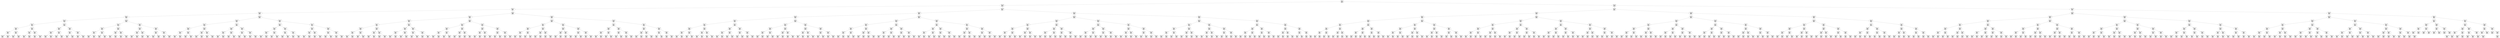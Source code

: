 digraph graphname {
9 [label="number = 9
lsize = 511
rsize = 488
lheight = 9
rheight = 9
"]
9 -> -754;
-754 [label="number = -754
lsize = 255
rsize = 255
lheight = 8
rheight = 8
"]
-754 -> -1121;
-1121 [label="number = -1121
lsize = 127
rsize = 127
lheight = 7
rheight = 7
"]
-1121 -> -1322;
-1322 [label="number = -1322
lsize = 63
rsize = 63
lheight = 6
rheight = 6
"]
-1322 -> -1412;
-1412 [label="number = -1412
lsize = 31
rsize = 31
lheight = 5
rheight = 5
"]
-1412 -> -1464;
-1464 [label="number = -1464
lsize = 15
rsize = 15
lheight = 4
rheight = 4
"]
-1464 -> -1481;
-1481 [label="number = -1481
lsize = 7
rsize = 7
lheight = 3
rheight = 3
"]
-1481 -> -1491;
-1491 [label="number = -1491
lsize = 3
rsize = 3
lheight = 2
rheight = 2
"]
-1491 -> -1495;
-1495 [label="number = -1495
lsize = 1
rsize = 1
lheight = 1
rheight = 1
"]
-1495 -> -1500;
-1500 [label="number = -1500
lsize = 0
rsize = 0
lheight = 0
rheight = 0
"]
-1495 -> -1493;
-1493 [label="number = -1493
lsize = 0
rsize = 0
lheight = 0
rheight = 0
"]
-1491 -> -1485;
-1485 [label="number = -1485
lsize = 1
rsize = 1
lheight = 1
rheight = 1
"]
-1485 -> -1489;
-1489 [label="number = -1489
lsize = 0
rsize = 0
lheight = 0
rheight = 0
"]
-1485 -> -1484;
-1484 [label="number = -1484
lsize = 0
rsize = 0
lheight = 0
rheight = 0
"]
-1481 -> -1471;
-1471 [label="number = -1471
lsize = 3
rsize = 3
lheight = 2
rheight = 2
"]
-1471 -> -1479;
-1479 [label="number = -1479
lsize = 1
rsize = 1
lheight = 1
rheight = 1
"]
-1479 -> -1480;
-1480 [label="number = -1480
lsize = 0
rsize = 0
lheight = 0
rheight = 0
"]
-1479 -> -1476;
-1476 [label="number = -1476
lsize = 0
rsize = 0
lheight = 0
rheight = 0
"]
-1471 -> -1469;
-1469 [label="number = -1469
lsize = 1
rsize = 1
lheight = 1
rheight = 1
"]
-1469 -> -1470;
-1470 [label="number = -1470
lsize = 0
rsize = 0
lheight = 0
rheight = 0
"]
-1469 -> -1468;
-1468 [label="number = -1468
lsize = 0
rsize = 0
lheight = 0
rheight = 0
"]
-1464 -> -1436;
-1436 [label="number = -1436
lsize = 7
rsize = 7
lheight = 3
rheight = 3
"]
-1436 -> -1450;
-1450 [label="number = -1450
lsize = 3
rsize = 3
lheight = 2
rheight = 2
"]
-1450 -> -1460;
-1460 [label="number = -1460
lsize = 1
rsize = 1
lheight = 1
rheight = 1
"]
-1460 -> -1463;
-1463 [label="number = -1463
lsize = 0
rsize = 0
lheight = 0
rheight = 0
"]
-1460 -> -1454;
-1454 [label="number = -1454
lsize = 0
rsize = 0
lheight = 0
rheight = 0
"]
-1450 -> -1442;
-1442 [label="number = -1442
lsize = 1
rsize = 1
lheight = 1
rheight = 1
"]
-1442 -> -1444;
-1444 [label="number = -1444
lsize = 0
rsize = 0
lheight = 0
rheight = 0
"]
-1442 -> -1437;
-1437 [label="number = -1437
lsize = 0
rsize = 0
lheight = 0
rheight = 0
"]
-1436 -> -1421;
-1421 [label="number = -1421
lsize = 3
rsize = 3
lheight = 2
rheight = 2
"]
-1421 -> -1425;
-1425 [label="number = -1425
lsize = 1
rsize = 1
lheight = 1
rheight = 1
"]
-1425 -> -1428;
-1428 [label="number = -1428
lsize = 0
rsize = 0
lheight = 0
rheight = 0
"]
-1425 -> -1422;
-1422 [label="number = -1422
lsize = 0
rsize = 0
lheight = 0
rheight = 0
"]
-1421 -> -1418;
-1418 [label="number = -1418
lsize = 1
rsize = 1
lheight = 1
rheight = 1
"]
-1418 -> -1420;
-1420 [label="number = -1420
lsize = 0
rsize = 0
lheight = 0
rheight = 0
"]
-1418 -> -1414;
-1414 [label="number = -1414
lsize = 0
rsize = 0
lheight = 0
rheight = 0
"]
-1412 -> -1366;
-1366 [label="number = -1366
lsize = 15
rsize = 15
lheight = 4
rheight = 4
"]
-1366 -> -1378;
-1378 [label="number = -1378
lsize = 7
rsize = 7
lheight = 3
rheight = 3
"]
-1378 -> -1392;
-1392 [label="number = -1392
lsize = 3
rsize = 3
lheight = 2
rheight = 2
"]
-1392 -> -1403;
-1403 [label="number = -1403
lsize = 1
rsize = 1
lheight = 1
rheight = 1
"]
-1403 -> -1404;
-1404 [label="number = -1404
lsize = 0
rsize = 0
lheight = 0
rheight = 0
"]
-1403 -> -1401;
-1401 [label="number = -1401
lsize = 0
rsize = 0
lheight = 0
rheight = 0
"]
-1392 -> -1387;
-1387 [label="number = -1387
lsize = 1
rsize = 1
lheight = 1
rheight = 1
"]
-1387 -> -1390;
-1390 [label="number = -1390
lsize = 0
rsize = 0
lheight = 0
rheight = 0
"]
-1387 -> -1382;
-1382 [label="number = -1382
lsize = 0
rsize = 0
lheight = 0
rheight = 0
"]
-1378 -> -1374;
-1374 [label="number = -1374
lsize = 3
rsize = 3
lheight = 2
rheight = 2
"]
-1374 -> -1376;
-1376 [label="number = -1376
lsize = 1
rsize = 1
lheight = 1
rheight = 1
"]
-1376 -> -1377;
-1377 [label="number = -1377
lsize = 0
rsize = 0
lheight = 0
rheight = 0
"]
-1376 -> -1375;
-1375 [label="number = -1375
lsize = 0
rsize = 0
lheight = 0
rheight = 0
"]
-1374 -> -1370;
-1370 [label="number = -1370
lsize = 1
rsize = 1
lheight = 1
rheight = 1
"]
-1370 -> -1371;
-1371 [label="number = -1371
lsize = 0
rsize = 0
lheight = 0
rheight = 0
"]
-1370 -> -1367;
-1367 [label="number = -1367
lsize = 0
rsize = 0
lheight = 0
rheight = 0
"]
-1366 -> -1346;
-1346 [label="number = -1346
lsize = 7
rsize = 7
lheight = 3
rheight = 3
"]
-1346 -> -1356;
-1356 [label="number = -1356
lsize = 3
rsize = 3
lheight = 2
rheight = 2
"]
-1356 -> -1364;
-1364 [label="number = -1364
lsize = 1
rsize = 1
lheight = 1
rheight = 1
"]
-1364 -> -1365;
-1365 [label="number = -1365
lsize = 0
rsize = 0
lheight = 0
rheight = 0
"]
-1364 -> -1362;
-1362 [label="number = -1362
lsize = 0
rsize = 0
lheight = 0
rheight = 0
"]
-1356 -> -1348;
-1348 [label="number = -1348
lsize = 1
rsize = 1
lheight = 1
rheight = 1
"]
-1348 -> -1349;
-1349 [label="number = -1349
lsize = 0
rsize = 0
lheight = 0
rheight = 0
"]
-1348 -> -1347;
-1347 [label="number = -1347
lsize = 0
rsize = 0
lheight = 0
rheight = 0
"]
-1346 -> -1335;
-1335 [label="number = -1335
lsize = 3
rsize = 3
lheight = 2
rheight = 2
"]
-1335 -> -1338;
-1338 [label="number = -1338
lsize = 1
rsize = 1
lheight = 1
rheight = 1
"]
-1338 -> -1342;
-1342 [label="number = -1342
lsize = 0
rsize = 0
lheight = 0
rheight = 0
"]
-1338 -> -1337;
-1337 [label="number = -1337
lsize = 0
rsize = 0
lheight = 0
rheight = 0
"]
-1335 -> -1331;
-1331 [label="number = -1331
lsize = 1
rsize = 1
lheight = 1
rheight = 1
"]
-1331 -> -1333;
-1333 [label="number = -1333
lsize = 0
rsize = 0
lheight = 0
rheight = 0
"]
-1331 -> -1329;
-1329 [label="number = -1329
lsize = 0
rsize = 0
lheight = 0
rheight = 0
"]
-1322 -> -1200;
-1200 [label="number = -1200
lsize = 31
rsize = 31
lheight = 5
rheight = 5
"]
-1200 -> -1268;
-1268 [label="number = -1268
lsize = 15
rsize = 15
lheight = 4
rheight = 4
"]
-1268 -> -1295;
-1295 [label="number = -1295
lsize = 7
rsize = 7
lheight = 3
rheight = 3
"]
-1295 -> -1310;
-1310 [label="number = -1310
lsize = 3
rsize = 3
lheight = 2
rheight = 2
"]
-1310 -> -1318;
-1318 [label="number = -1318
lsize = 1
rsize = 1
lheight = 1
rheight = 1
"]
-1318 -> -1319;
-1319 [label="number = -1319
lsize = 0
rsize = 0
lheight = 0
rheight = 0
"]
-1318 -> -1311;
-1311 [label="number = -1311
lsize = 0
rsize = 0
lheight = 0
rheight = 0
"]
-1310 -> -1301;
-1301 [label="number = -1301
lsize = 1
rsize = 1
lheight = 1
rheight = 1
"]
-1301 -> -1308;
-1308 [label="number = -1308
lsize = 0
rsize = 0
lheight = 0
rheight = 0
"]
-1301 -> -1297;
-1297 [label="number = -1297
lsize = 0
rsize = 0
lheight = 0
rheight = 0
"]
-1295 -> -1280;
-1280 [label="number = -1280
lsize = 3
rsize = 3
lheight = 2
rheight = 2
"]
-1280 -> -1290;
-1290 [label="number = -1290
lsize = 1
rsize = 1
lheight = 1
rheight = 1
"]
-1290 -> -1293;
-1293 [label="number = -1293
lsize = 0
rsize = 0
lheight = 0
rheight = 0
"]
-1290 -> -1286;
-1286 [label="number = -1286
lsize = 0
rsize = 0
lheight = 0
rheight = 0
"]
-1280 -> -1273;
-1273 [label="number = -1273
lsize = 1
rsize = 1
lheight = 1
rheight = 1
"]
-1273 -> -1278;
-1278 [label="number = -1278
lsize = 0
rsize = 0
lheight = 0
rheight = 0
"]
-1273 -> -1270;
-1270 [label="number = -1270
lsize = 0
rsize = 0
lheight = 0
rheight = 0
"]
-1268 -> -1224;
-1224 [label="number = -1224
lsize = 7
rsize = 7
lheight = 3
rheight = 3
"]
-1224 -> -1239;
-1239 [label="number = -1239
lsize = 3
rsize = 3
lheight = 2
rheight = 2
"]
-1239 -> -1251;
-1251 [label="number = -1251
lsize = 1
rsize = 1
lheight = 1
rheight = 1
"]
-1251 -> -1259;
-1259 [label="number = -1259
lsize = 0
rsize = 0
lheight = 0
rheight = 0
"]
-1251 -> -1245;
-1245 [label="number = -1245
lsize = 0
rsize = 0
lheight = 0
rheight = 0
"]
-1239 -> -1235;
-1235 [label="number = -1235
lsize = 1
rsize = 1
lheight = 1
rheight = 1
"]
-1235 -> -1237;
-1237 [label="number = -1237
lsize = 0
rsize = 0
lheight = 0
rheight = 0
"]
-1235 -> -1229;
-1229 [label="number = -1229
lsize = 0
rsize = 0
lheight = 0
rheight = 0
"]
-1224 -> -1208;
-1208 [label="number = -1208
lsize = 3
rsize = 3
lheight = 2
rheight = 2
"]
-1208 -> -1215;
-1215 [label="number = -1215
lsize = 1
rsize = 1
lheight = 1
rheight = 1
"]
-1215 -> -1217;
-1217 [label="number = -1217
lsize = 0
rsize = 0
lheight = 0
rheight = 0
"]
-1215 -> -1213;
-1213 [label="number = -1213
lsize = 0
rsize = 0
lheight = 0
rheight = 0
"]
-1208 -> -1203;
-1203 [label="number = -1203
lsize = 1
rsize = 1
lheight = 1
rheight = 1
"]
-1203 -> -1206;
-1206 [label="number = -1206
lsize = 0
rsize = 0
lheight = 0
rheight = 0
"]
-1203 -> -1202;
-1202 [label="number = -1202
lsize = 0
rsize = 0
lheight = 0
rheight = 0
"]
-1200 -> -1167;
-1167 [label="number = -1167
lsize = 15
rsize = 15
lheight = 4
rheight = 4
"]
-1167 -> -1185;
-1185 [label="number = -1185
lsize = 7
rsize = 7
lheight = 3
rheight = 3
"]
-1185 -> -1195;
-1195 [label="number = -1195
lsize = 3
rsize = 3
lheight = 2
rheight = 2
"]
-1195 -> -1198;
-1198 [label="number = -1198
lsize = 1
rsize = 1
lheight = 1
rheight = 1
"]
-1198 -> -1199;
-1199 [label="number = -1199
lsize = 0
rsize = 0
lheight = 0
rheight = 0
"]
-1198 -> -1196;
-1196 [label="number = -1196
lsize = 0
rsize = 0
lheight = 0
rheight = 0
"]
-1195 -> -1192;
-1192 [label="number = -1192
lsize = 1
rsize = 1
lheight = 1
rheight = 1
"]
-1192 -> -1194;
-1194 [label="number = -1194
lsize = 0
rsize = 0
lheight = 0
rheight = 0
"]
-1192 -> -1188;
-1188 [label="number = -1188
lsize = 0
rsize = 0
lheight = 0
rheight = 0
"]
-1185 -> -1175;
-1175 [label="number = -1175
lsize = 3
rsize = 3
lheight = 2
rheight = 2
"]
-1175 -> -1177;
-1177 [label="number = -1177
lsize = 1
rsize = 1
lheight = 1
rheight = 1
"]
-1177 -> -1180;
-1180 [label="number = -1180
lsize = 0
rsize = 0
lheight = 0
rheight = 0
"]
-1177 -> -1176;
-1176 [label="number = -1176
lsize = 0
rsize = 0
lheight = 0
rheight = 0
"]
-1175 -> -1171;
-1171 [label="number = -1171
lsize = 1
rsize = 1
lheight = 1
rheight = 1
"]
-1171 -> -1173;
-1173 [label="number = -1173
lsize = 0
rsize = 0
lheight = 0
rheight = 0
"]
-1171 -> -1170;
-1170 [label="number = -1170
lsize = 0
rsize = 0
lheight = 0
rheight = 0
"]
-1167 -> -1139;
-1139 [label="number = -1139
lsize = 7
rsize = 7
lheight = 3
rheight = 3
"]
-1139 -> -1160;
-1160 [label="number = -1160
lsize = 3
rsize = 3
lheight = 2
rheight = 2
"]
-1160 -> -1162;
-1162 [label="number = -1162
lsize = 1
rsize = 1
lheight = 1
rheight = 1
"]
-1162 -> -1164;
-1164 [label="number = -1164
lsize = 0
rsize = 0
lheight = 0
rheight = 0
"]
-1162 -> -1161;
-1161 [label="number = -1161
lsize = 0
rsize = 0
lheight = 0
rheight = 0
"]
-1160 -> -1154;
-1154 [label="number = -1154
lsize = 1
rsize = 1
lheight = 1
rheight = 1
"]
-1154 -> -1159;
-1159 [label="number = -1159
lsize = 0
rsize = 0
lheight = 0
rheight = 0
"]
-1154 -> -1146;
-1146 [label="number = -1146
lsize = 0
rsize = 0
lheight = 0
rheight = 0
"]
-1139 -> -1130;
-1130 [label="number = -1130
lsize = 3
rsize = 3
lheight = 2
rheight = 2
"]
-1130 -> -1133;
-1133 [label="number = -1133
lsize = 1
rsize = 1
lheight = 1
rheight = 1
"]
-1133 -> -1135;
-1135 [label="number = -1135
lsize = 0
rsize = 0
lheight = 0
rheight = 0
"]
-1133 -> -1132;
-1132 [label="number = -1132
lsize = 0
rsize = 0
lheight = 0
rheight = 0
"]
-1130 -> -1128;
-1128 [label="number = -1128
lsize = 1
rsize = 1
lheight = 1
rheight = 1
"]
-1128 -> -1129;
-1129 [label="number = -1129
lsize = 0
rsize = 0
lheight = 0
rheight = 0
"]
-1128 -> -1126;
-1126 [label="number = -1126
lsize = 0
rsize = 0
lheight = 0
rheight = 0
"]
-1121 -> -937;
-937 [label="number = -937
lsize = 63
rsize = 63
lheight = 6
rheight = 6
"]
-937 -> -1017;
-1017 [label="number = -1017
lsize = 31
rsize = 31
lheight = 5
rheight = 5
"]
-1017 -> -1057;
-1057 [label="number = -1057
lsize = 15
rsize = 15
lheight = 4
rheight = 4
"]
-1057 -> -1076;
-1076 [label="number = -1076
lsize = 7
rsize = 7
lheight = 3
rheight = 3
"]
-1076 -> -1105;
-1105 [label="number = -1105
lsize = 3
rsize = 3
lheight = 2
rheight = 2
"]
-1105 -> -1114;
-1114 [label="number = -1114
lsize = 1
rsize = 1
lheight = 1
rheight = 1
"]
-1114 -> -1118;
-1118 [label="number = -1118
lsize = 0
rsize = 0
lheight = 0
rheight = 0
"]
-1114 -> -1110;
-1110 [label="number = -1110
lsize = 0
rsize = 0
lheight = 0
rheight = 0
"]
-1105 -> -1082;
-1082 [label="number = -1082
lsize = 1
rsize = 1
lheight = 1
rheight = 1
"]
-1082 -> -1086;
-1086 [label="number = -1086
lsize = 0
rsize = 0
lheight = 0
rheight = 0
"]
-1082 -> -1080;
-1080 [label="number = -1080
lsize = 0
rsize = 0
lheight = 0
rheight = 0
"]
-1076 -> -1069;
-1069 [label="number = -1069
lsize = 3
rsize = 3
lheight = 2
rheight = 2
"]
-1069 -> -1074;
-1074 [label="number = -1074
lsize = 1
rsize = 1
lheight = 1
rheight = 1
"]
-1074 -> -1075;
-1075 [label="number = -1075
lsize = 0
rsize = 0
lheight = 0
rheight = 0
"]
-1074 -> -1071;
-1071 [label="number = -1071
lsize = 0
rsize = 0
lheight = 0
rheight = 0
"]
-1069 -> -1067;
-1067 [label="number = -1067
lsize = 1
rsize = 1
lheight = 1
rheight = 1
"]
-1067 -> -1068;
-1068 [label="number = -1068
lsize = 0
rsize = 0
lheight = 0
rheight = 0
"]
-1067 -> -1058;
-1058 [label="number = -1058
lsize = 0
rsize = 0
lheight = 0
rheight = 0
"]
-1057 -> -1037;
-1037 [label="number = -1037
lsize = 7
rsize = 7
lheight = 3
rheight = 3
"]
-1037 -> -1050;
-1050 [label="number = -1050
lsize = 3
rsize = 3
lheight = 2
rheight = 2
"]
-1050 -> -1054;
-1054 [label="number = -1054
lsize = 1
rsize = 1
lheight = 1
rheight = 1
"]
-1054 -> -1055;
-1055 [label="number = -1055
lsize = 0
rsize = 0
lheight = 0
rheight = 0
"]
-1054 -> -1051;
-1051 [label="number = -1051
lsize = 0
rsize = 0
lheight = 0
rheight = 0
"]
-1050 -> -1048;
-1048 [label="number = -1048
lsize = 1
rsize = 1
lheight = 1
rheight = 1
"]
-1048 -> -1049;
-1049 [label="number = -1049
lsize = 0
rsize = 0
lheight = 0
rheight = 0
"]
-1048 -> -1043;
-1043 [label="number = -1043
lsize = 0
rsize = 0
lheight = 0
rheight = 0
"]
-1037 -> -1028;
-1028 [label="number = -1028
lsize = 3
rsize = 3
lheight = 2
rheight = 2
"]
-1028 -> -1032;
-1032 [label="number = -1032
lsize = 1
rsize = 1
lheight = 1
rheight = 1
"]
-1032 -> -1035;
-1035 [label="number = -1035
lsize = 0
rsize = 0
lheight = 0
rheight = 0
"]
-1032 -> -1029;
-1029 [label="number = -1029
lsize = 0
rsize = 0
lheight = 0
rheight = 0
"]
-1028 -> -1021;
-1021 [label="number = -1021
lsize = 1
rsize = 1
lheight = 1
rheight = 1
"]
-1021 -> -1024;
-1024 [label="number = -1024
lsize = 0
rsize = 0
lheight = 0
rheight = 0
"]
-1021 -> -1019;
-1019 [label="number = -1019
lsize = 0
rsize = 0
lheight = 0
rheight = 0
"]
-1017 -> -975;
-975 [label="number = -975
lsize = 15
rsize = 15
lheight = 4
rheight = 4
"]
-975 -> -1000;
-1000 [label="number = -1000
lsize = 7
rsize = 7
lheight = 3
rheight = 3
"]
-1000 -> -1008;
-1008 [label="number = -1008
lsize = 3
rsize = 3
lheight = 2
rheight = 2
"]
-1008 -> -1013;
-1013 [label="number = -1013
lsize = 1
rsize = 1
lheight = 1
rheight = 1
"]
-1013 -> -1015;
-1015 [label="number = -1015
lsize = 0
rsize = 0
lheight = 0
rheight = 0
"]
-1013 -> -1012;
-1012 [label="number = -1012
lsize = 0
rsize = 0
lheight = 0
rheight = 0
"]
-1008 -> -1003;
-1003 [label="number = -1003
lsize = 1
rsize = 1
lheight = 1
rheight = 1
"]
-1003 -> -1004;
-1004 [label="number = -1004
lsize = 0
rsize = 0
lheight = 0
rheight = 0
"]
-1003 -> -1001;
-1001 [label="number = -1001
lsize = 0
rsize = 0
lheight = 0
rheight = 0
"]
-1000 -> -987;
-987 [label="number = -987
lsize = 3
rsize = 3
lheight = 2
rheight = 2
"]
-987 -> -994;
-994 [label="number = -994
lsize = 1
rsize = 1
lheight = 1
rheight = 1
"]
-994 -> -999;
-999 [label="number = -999
lsize = 0
rsize = 0
lheight = 0
rheight = 0
"]
-994 -> -989;
-989 [label="number = -989
lsize = 0
rsize = 0
lheight = 0
rheight = 0
"]
-987 -> -979;
-979 [label="number = -979
lsize = 1
rsize = 1
lheight = 1
rheight = 1
"]
-979 -> -986;
-986 [label="number = -986
lsize = 0
rsize = 0
lheight = 0
rheight = 0
"]
-979 -> -977;
-977 [label="number = -977
lsize = 0
rsize = 0
lheight = 0
rheight = 0
"]
-975 -> -953;
-953 [label="number = -953
lsize = 7
rsize = 7
lheight = 3
rheight = 3
"]
-953 -> -963;
-963 [label="number = -963
lsize = 3
rsize = 3
lheight = 2
rheight = 2
"]
-963 -> -972;
-972 [label="number = -972
lsize = 1
rsize = 1
lheight = 1
rheight = 1
"]
-972 -> -974;
-974 [label="number = -974
lsize = 0
rsize = 0
lheight = 0
rheight = 0
"]
-972 -> -965;
-965 [label="number = -965
lsize = 0
rsize = 0
lheight = 0
rheight = 0
"]
-963 -> -959;
-959 [label="number = -959
lsize = 1
rsize = 1
lheight = 1
rheight = 1
"]
-959 -> -961;
-961 [label="number = -961
lsize = 0
rsize = 0
lheight = 0
rheight = 0
"]
-959 -> -955;
-955 [label="number = -955
lsize = 0
rsize = 0
lheight = 0
rheight = 0
"]
-953 -> -943;
-943 [label="number = -943
lsize = 3
rsize = 3
lheight = 2
rheight = 2
"]
-943 -> -946;
-946 [label="number = -946
lsize = 1
rsize = 1
lheight = 1
rheight = 1
"]
-946 -> -951;
-951 [label="number = -951
lsize = 0
rsize = 0
lheight = 0
rheight = 0
"]
-946 -> -944;
-944 [label="number = -944
lsize = 0
rsize = 0
lheight = 0
rheight = 0
"]
-943 -> -939;
-939 [label="number = -939
lsize = 1
rsize = 1
lheight = 1
rheight = 1
"]
-939 -> -940;
-940 [label="number = -940
lsize = 0
rsize = 0
lheight = 0
rheight = 0
"]
-939 -> -938;
-938 [label="number = -938
lsize = 0
rsize = 0
lheight = 0
rheight = 0
"]
-937 -> -849;
-849 [label="number = -849
lsize = 31
rsize = 31
lheight = 5
rheight = 5
"]
-849 -> -892;
-892 [label="number = -892
lsize = 15
rsize = 15
lheight = 4
rheight = 4
"]
-892 -> -917;
-917 [label="number = -917
lsize = 7
rsize = 7
lheight = 3
rheight = 3
"]
-917 -> -924;
-924 [label="number = -924
lsize = 3
rsize = 3
lheight = 2
rheight = 2
"]
-924 -> -927;
-927 [label="number = -927
lsize = 1
rsize = 1
lheight = 1
rheight = 1
"]
-927 -> -931;
-931 [label="number = -931
lsize = 0
rsize = 0
lheight = 0
rheight = 0
"]
-927 -> -925;
-925 [label="number = -925
lsize = 0
rsize = 0
lheight = 0
rheight = 0
"]
-924 -> -921;
-921 [label="number = -921
lsize = 1
rsize = 1
lheight = 1
rheight = 1
"]
-921 -> -923;
-923 [label="number = -923
lsize = 0
rsize = 0
lheight = 0
rheight = 0
"]
-921 -> -920;
-920 [label="number = -920
lsize = 0
rsize = 0
lheight = 0
rheight = 0
"]
-917 -> -908;
-908 [label="number = -908
lsize = 3
rsize = 3
lheight = 2
rheight = 2
"]
-908 -> -915;
-915 [label="number = -915
lsize = 1
rsize = 1
lheight = 1
rheight = 1
"]
-915 -> -916;
-916 [label="number = -916
lsize = 0
rsize = 0
lheight = 0
rheight = 0
"]
-915 -> -913;
-913 [label="number = -913
lsize = 0
rsize = 0
lheight = 0
rheight = 0
"]
-908 -> -899;
-899 [label="number = -899
lsize = 1
rsize = 1
lheight = 1
rheight = 1
"]
-899 -> -904;
-904 [label="number = -904
lsize = 0
rsize = 0
lheight = 0
rheight = 0
"]
-899 -> -894;
-894 [label="number = -894
lsize = 0
rsize = 0
lheight = 0
rheight = 0
"]
-892 -> -871;
-871 [label="number = -871
lsize = 7
rsize = 7
lheight = 3
rheight = 3
"]
-871 -> -886;
-886 [label="number = -886
lsize = 3
rsize = 3
lheight = 2
rheight = 2
"]
-886 -> -890;
-890 [label="number = -890
lsize = 1
rsize = 1
lheight = 1
rheight = 1
"]
-890 -> -891;
-891 [label="number = -891
lsize = 0
rsize = 0
lheight = 0
rheight = 0
"]
-890 -> -887;
-887 [label="number = -887
lsize = 0
rsize = 0
lheight = 0
rheight = 0
"]
-886 -> -881;
-881 [label="number = -881
lsize = 1
rsize = 1
lheight = 1
rheight = 1
"]
-881 -> -885;
-885 [label="number = -885
lsize = 0
rsize = 0
lheight = 0
rheight = 0
"]
-881 -> -879;
-879 [label="number = -879
lsize = 0
rsize = 0
lheight = 0
rheight = 0
"]
-871 -> -865;
-865 [label="number = -865
lsize = 3
rsize = 3
lheight = 2
rheight = 2
"]
-865 -> -868;
-868 [label="number = -868
lsize = 1
rsize = 1
lheight = 1
rheight = 1
"]
-868 -> -870;
-870 [label="number = -870
lsize = 0
rsize = 0
lheight = 0
rheight = 0
"]
-868 -> -866;
-866 [label="number = -866
lsize = 0
rsize = 0
lheight = 0
rheight = 0
"]
-865 -> -863;
-863 [label="number = -863
lsize = 1
rsize = 1
lheight = 1
rheight = 1
"]
-863 -> -864;
-864 [label="number = -864
lsize = 0
rsize = 0
lheight = 0
rheight = 0
"]
-863 -> -861;
-861 [label="number = -861
lsize = 0
rsize = 0
lheight = 0
rheight = 0
"]
-849 -> -805;
-805 [label="number = -805
lsize = 15
rsize = 15
lheight = 4
rheight = 4
"]
-805 -> -827;
-827 [label="number = -827
lsize = 7
rsize = 7
lheight = 3
rheight = 3
"]
-827 -> -841;
-841 [label="number = -841
lsize = 3
rsize = 3
lheight = 2
rheight = 2
"]
-841 -> -844;
-844 [label="number = -844
lsize = 1
rsize = 1
lheight = 1
rheight = 1
"]
-844 -> -848;
-848 [label="number = -848
lsize = 0
rsize = 0
lheight = 0
rheight = 0
"]
-844 -> -842;
-842 [label="number = -842
lsize = 0
rsize = 0
lheight = 0
rheight = 0
"]
-841 -> -839;
-839 [label="number = -839
lsize = 1
rsize = 1
lheight = 1
rheight = 1
"]
-839 -> -840;
-840 [label="number = -840
lsize = 0
rsize = 0
lheight = 0
rheight = 0
"]
-839 -> -834;
-834 [label="number = -834
lsize = 0
rsize = 0
lheight = 0
rheight = 0
"]
-827 -> -818;
-818 [label="number = -818
lsize = 3
rsize = 3
lheight = 2
rheight = 2
"]
-818 -> -822;
-822 [label="number = -822
lsize = 1
rsize = 1
lheight = 1
rheight = 1
"]
-822 -> -826;
-826 [label="number = -826
lsize = 0
rsize = 0
lheight = 0
rheight = 0
"]
-822 -> -819;
-819 [label="number = -819
lsize = 0
rsize = 0
lheight = 0
rheight = 0
"]
-818 -> -811;
-811 [label="number = -811
lsize = 1
rsize = 1
lheight = 1
rheight = 1
"]
-811 -> -812;
-812 [label="number = -812
lsize = 0
rsize = 0
lheight = 0
rheight = 0
"]
-811 -> -810;
-810 [label="number = -810
lsize = 0
rsize = 0
lheight = 0
rheight = 0
"]
-805 -> -778;
-778 [label="number = -778
lsize = 7
rsize = 7
lheight = 3
rheight = 3
"]
-778 -> -796;
-796 [label="number = -796
lsize = 3
rsize = 3
lheight = 2
rheight = 2
"]
-796 -> -799;
-799 [label="number = -799
lsize = 1
rsize = 1
lheight = 1
rheight = 1
"]
-799 -> -802;
-802 [label="number = -802
lsize = 0
rsize = 0
lheight = 0
rheight = 0
"]
-799 -> -798;
-798 [label="number = -798
lsize = 0
rsize = 0
lheight = 0
rheight = 0
"]
-796 -> -785;
-785 [label="number = -785
lsize = 1
rsize = 1
lheight = 1
rheight = 1
"]
-785 -> -795;
-795 [label="number = -795
lsize = 0
rsize = 0
lheight = 0
rheight = 0
"]
-785 -> -784;
-784 [label="number = -784
lsize = 0
rsize = 0
lheight = 0
rheight = 0
"]
-778 -> -765;
-765 [label="number = -765
lsize = 3
rsize = 3
lheight = 2
rheight = 2
"]
-765 -> -774;
-774 [label="number = -774
lsize = 1
rsize = 1
lheight = 1
rheight = 1
"]
-774 -> -777;
-777 [label="number = -777
lsize = 0
rsize = 0
lheight = 0
rheight = 0
"]
-774 -> -771;
-771 [label="number = -771
lsize = 0
rsize = 0
lheight = 0
rheight = 0
"]
-765 -> -761;
-761 [label="number = -761
lsize = 1
rsize = 1
lheight = 1
rheight = 1
"]
-761 -> -762;
-762 [label="number = -762
lsize = 0
rsize = 0
lheight = 0
rheight = 0
"]
-761 -> -755;
-755 [label="number = -755
lsize = 0
rsize = 0
lheight = 0
rheight = 0
"]
-754 -> -386;
-386 [label="number = -386
lsize = 127
rsize = 127
lheight = 7
rheight = 7
"]
-386 -> -582;
-582 [label="number = -582
lsize = 63
rsize = 63
lheight = 6
rheight = 6
"]
-582 -> -659;
-659 [label="number = -659
lsize = 31
rsize = 31
lheight = 5
rheight = 5
"]
-659 -> -709;
-709 [label="number = -709
lsize = 15
rsize = 15
lheight = 4
rheight = 4
"]
-709 -> -729;
-729 [label="number = -729
lsize = 7
rsize = 7
lheight = 3
rheight = 3
"]
-729 -> -741;
-741 [label="number = -741
lsize = 3
rsize = 3
lheight = 2
rheight = 2
"]
-741 -> -748;
-748 [label="number = -748
lsize = 1
rsize = 1
lheight = 1
rheight = 1
"]
-748 -> -752;
-752 [label="number = -752
lsize = 0
rsize = 0
lheight = 0
rheight = 0
"]
-748 -> -747;
-747 [label="number = -747
lsize = 0
rsize = 0
lheight = 0
rheight = 0
"]
-741 -> -738;
-738 [label="number = -738
lsize = 1
rsize = 1
lheight = 1
rheight = 1
"]
-738 -> -739;
-739 [label="number = -739
lsize = 0
rsize = 0
lheight = 0
rheight = 0
"]
-738 -> -735;
-735 [label="number = -735
lsize = 0
rsize = 0
lheight = 0
rheight = 0
"]
-729 -> -718;
-718 [label="number = -718
lsize = 3
rsize = 3
lheight = 2
rheight = 2
"]
-718 -> -721;
-721 [label="number = -721
lsize = 1
rsize = 1
lheight = 1
rheight = 1
"]
-721 -> -726;
-726 [label="number = -726
lsize = 0
rsize = 0
lheight = 0
rheight = 0
"]
-721 -> -720;
-720 [label="number = -720
lsize = 0
rsize = 0
lheight = 0
rheight = 0
"]
-718 -> -713;
-713 [label="number = -713
lsize = 1
rsize = 1
lheight = 1
rheight = 1
"]
-713 -> -717;
-717 [label="number = -717
lsize = 0
rsize = 0
lheight = 0
rheight = 0
"]
-713 -> -710;
-710 [label="number = -710
lsize = 0
rsize = 0
lheight = 0
rheight = 0
"]
-709 -> -689;
-689 [label="number = -689
lsize = 7
rsize = 7
lheight = 3
rheight = 3
"]
-689 -> -702;
-702 [label="number = -702
lsize = 3
rsize = 3
lheight = 2
rheight = 2
"]
-702 -> -704;
-704 [label="number = -704
lsize = 1
rsize = 1
lheight = 1
rheight = 1
"]
-704 -> -706;
-706 [label="number = -706
lsize = 0
rsize = 0
lheight = 0
rheight = 0
"]
-704 -> -703;
-703 [label="number = -703
lsize = 0
rsize = 0
lheight = 0
rheight = 0
"]
-702 -> -694;
-694 [label="number = -694
lsize = 1
rsize = 1
lheight = 1
rheight = 1
"]
-694 -> -701;
-701 [label="number = -701
lsize = 0
rsize = 0
lheight = 0
rheight = 0
"]
-694 -> -691;
-691 [label="number = -691
lsize = 0
rsize = 0
lheight = 0
rheight = 0
"]
-689 -> -681;
-681 [label="number = -681
lsize = 3
rsize = 3
lheight = 2
rheight = 2
"]
-681 -> -686;
-686 [label="number = -686
lsize = 1
rsize = 1
lheight = 1
rheight = 1
"]
-686 -> -687;
-687 [label="number = -687
lsize = 0
rsize = 0
lheight = 0
rheight = 0
"]
-686 -> -684;
-684 [label="number = -684
lsize = 0
rsize = 0
lheight = 0
rheight = 0
"]
-681 -> -675;
-675 [label="number = -675
lsize = 1
rsize = 1
lheight = 1
rheight = 1
"]
-675 -> -678;
-678 [label="number = -678
lsize = 0
rsize = 0
lheight = 0
rheight = 0
"]
-675 -> -664;
-664 [label="number = -664
lsize = 0
rsize = 0
lheight = 0
rheight = 0
"]
-659 -> -617;
-617 [label="number = -617
lsize = 15
rsize = 15
lheight = 4
rheight = 4
"]
-617 -> -640;
-640 [label="number = -640
lsize = 7
rsize = 7
lheight = 3
rheight = 3
"]
-640 -> -651;
-651 [label="number = -651
lsize = 3
rsize = 3
lheight = 2
rheight = 2
"]
-651 -> -655;
-655 [label="number = -655
lsize = 1
rsize = 1
lheight = 1
rheight = 1
"]
-655 -> -658;
-658 [label="number = -658
lsize = 0
rsize = 0
lheight = 0
rheight = 0
"]
-655 -> -653;
-653 [label="number = -653
lsize = 0
rsize = 0
lheight = 0
rheight = 0
"]
-651 -> -648;
-648 [label="number = -648
lsize = 1
rsize = 1
lheight = 1
rheight = 1
"]
-648 -> -650;
-650 [label="number = -650
lsize = 0
rsize = 0
lheight = 0
rheight = 0
"]
-648 -> -643;
-643 [label="number = -643
lsize = 0
rsize = 0
lheight = 0
rheight = 0
"]
-640 -> -631;
-631 [label="number = -631
lsize = 3
rsize = 3
lheight = 2
rheight = 2
"]
-631 -> -636;
-636 [label="number = -636
lsize = 1
rsize = 1
lheight = 1
rheight = 1
"]
-636 -> -637;
-637 [label="number = -637
lsize = 0
rsize = 0
lheight = 0
rheight = 0
"]
-636 -> -632;
-632 [label="number = -632
lsize = 0
rsize = 0
lheight = 0
rheight = 0
"]
-631 -> -622;
-622 [label="number = -622
lsize = 1
rsize = 1
lheight = 1
rheight = 1
"]
-622 -> -624;
-624 [label="number = -624
lsize = 0
rsize = 0
lheight = 0
rheight = 0
"]
-622 -> -619;
-619 [label="number = -619
lsize = 0
rsize = 0
lheight = 0
rheight = 0
"]
-617 -> -597;
-597 [label="number = -597
lsize = 7
rsize = 7
lheight = 3
rheight = 3
"]
-597 -> -608;
-608 [label="number = -608
lsize = 3
rsize = 3
lheight = 2
rheight = 2
"]
-608 -> -614;
-614 [label="number = -614
lsize = 1
rsize = 1
lheight = 1
rheight = 1
"]
-614 -> -616;
-616 [label="number = -616
lsize = 0
rsize = 0
lheight = 0
rheight = 0
"]
-614 -> -612;
-612 [label="number = -612
lsize = 0
rsize = 0
lheight = 0
rheight = 0
"]
-608 -> -604;
-604 [label="number = -604
lsize = 1
rsize = 1
lheight = 1
rheight = 1
"]
-604 -> -605;
-605 [label="number = -605
lsize = 0
rsize = 0
lheight = 0
rheight = 0
"]
-604 -> -603;
-603 [label="number = -603
lsize = 0
rsize = 0
lheight = 0
rheight = 0
"]
-597 -> -590;
-590 [label="number = -590
lsize = 3
rsize = 3
lheight = 2
rheight = 2
"]
-590 -> -594;
-594 [label="number = -594
lsize = 1
rsize = 1
lheight = 1
rheight = 1
"]
-594 -> -595;
-595 [label="number = -595
lsize = 0
rsize = 0
lheight = 0
rheight = 0
"]
-594 -> -592;
-592 [label="number = -592
lsize = 0
rsize = 0
lheight = 0
rheight = 0
"]
-590 -> -586;
-586 [label="number = -586
lsize = 1
rsize = 1
lheight = 1
rheight = 1
"]
-586 -> -589;
-589 [label="number = -589
lsize = 0
rsize = 0
lheight = 0
rheight = 0
"]
-586 -> -584;
-584 [label="number = -584
lsize = 0
rsize = 0
lheight = 0
rheight = 0
"]
-582 -> -493;
-493 [label="number = -493
lsize = 31
rsize = 31
lheight = 5
rheight = 5
"]
-493 -> -542;
-542 [label="number = -542
lsize = 15
rsize = 15
lheight = 4
rheight = 4
"]
-542 -> -558;
-558 [label="number = -558
lsize = 7
rsize = 7
lheight = 3
rheight = 3
"]
-558 -> -575;
-575 [label="number = -575
lsize = 3
rsize = 3
lheight = 2
rheight = 2
"]
-575 -> -580;
-580 [label="number = -580
lsize = 1
rsize = 1
lheight = 1
rheight = 1
"]
-580 -> -581;
-581 [label="number = -581
lsize = 0
rsize = 0
lheight = 0
rheight = 0
"]
-580 -> -577;
-577 [label="number = -577
lsize = 0
rsize = 0
lheight = 0
rheight = 0
"]
-575 -> -566;
-566 [label="number = -566
lsize = 1
rsize = 1
lheight = 1
rheight = 1
"]
-566 -> -570;
-570 [label="number = -570
lsize = 0
rsize = 0
lheight = 0
rheight = 0
"]
-566 -> -563;
-563 [label="number = -563
lsize = 0
rsize = 0
lheight = 0
rheight = 0
"]
-558 -> -551;
-551 [label="number = -551
lsize = 3
rsize = 3
lheight = 2
rheight = 2
"]
-551 -> -555;
-555 [label="number = -555
lsize = 1
rsize = 1
lheight = 1
rheight = 1
"]
-555 -> -556;
-556 [label="number = -556
lsize = 0
rsize = 0
lheight = 0
rheight = 0
"]
-555 -> -554;
-554 [label="number = -554
lsize = 0
rsize = 0
lheight = 0
rheight = 0
"]
-551 -> -546;
-546 [label="number = -546
lsize = 1
rsize = 1
lheight = 1
rheight = 1
"]
-546 -> -549;
-549 [label="number = -549
lsize = 0
rsize = 0
lheight = 0
rheight = 0
"]
-546 -> -544;
-544 [label="number = -544
lsize = 0
rsize = 0
lheight = 0
rheight = 0
"]
-542 -> -514;
-514 [label="number = -514
lsize = 7
rsize = 7
lheight = 3
rheight = 3
"]
-514 -> -528;
-528 [label="number = -528
lsize = 3
rsize = 3
lheight = 2
rheight = 2
"]
-528 -> -537;
-537 [label="number = -537
lsize = 1
rsize = 1
lheight = 1
rheight = 1
"]
-537 -> -540;
-540 [label="number = -540
lsize = 0
rsize = 0
lheight = 0
rheight = 0
"]
-537 -> -533;
-533 [label="number = -533
lsize = 0
rsize = 0
lheight = 0
rheight = 0
"]
-528 -> -516;
-516 [label="number = -516
lsize = 1
rsize = 1
lheight = 1
rheight = 1
"]
-516 -> -526;
-526 [label="number = -526
lsize = 0
rsize = 0
lheight = 0
rheight = 0
"]
-516 -> -515;
-515 [label="number = -515
lsize = 0
rsize = 0
lheight = 0
rheight = 0
"]
-514 -> -502;
-502 [label="number = -502
lsize = 3
rsize = 3
lheight = 2
rheight = 2
"]
-502 -> -507;
-507 [label="number = -507
lsize = 1
rsize = 1
lheight = 1
rheight = 1
"]
-507 -> -509;
-509 [label="number = -509
lsize = 0
rsize = 0
lheight = 0
rheight = 0
"]
-507 -> -506;
-506 [label="number = -506
lsize = 0
rsize = 0
lheight = 0
rheight = 0
"]
-502 -> -500;
-500 [label="number = -500
lsize = 1
rsize = 1
lheight = 1
rheight = 1
"]
-500 -> -501;
-501 [label="number = -501
lsize = 0
rsize = 0
lheight = 0
rheight = 0
"]
-500 -> -496;
-496 [label="number = -496
lsize = 0
rsize = 0
lheight = 0
rheight = 0
"]
-493 -> -438;
-438 [label="number = -438
lsize = 15
rsize = 15
lheight = 4
rheight = 4
"]
-438 -> -457;
-457 [label="number = -457
lsize = 7
rsize = 7
lheight = 3
rheight = 3
"]
-457 -> -476;
-476 [label="number = -476
lsize = 3
rsize = 3
lheight = 2
rheight = 2
"]
-476 -> -481;
-481 [label="number = -481
lsize = 1
rsize = 1
lheight = 1
rheight = 1
"]
-481 -> -489;
-489 [label="number = -489
lsize = 0
rsize = 0
lheight = 0
rheight = 0
"]
-481 -> -479;
-479 [label="number = -479
lsize = 0
rsize = 0
lheight = 0
rheight = 0
"]
-476 -> -466;
-466 [label="number = -466
lsize = 1
rsize = 1
lheight = 1
rheight = 1
"]
-466 -> -472;
-472 [label="number = -472
lsize = 0
rsize = 0
lheight = 0
rheight = 0
"]
-466 -> -465;
-465 [label="number = -465
lsize = 0
rsize = 0
lheight = 0
rheight = 0
"]
-457 -> -448;
-448 [label="number = -448
lsize = 3
rsize = 3
lheight = 2
rheight = 2
"]
-448 -> -454;
-454 [label="number = -454
lsize = 1
rsize = 1
lheight = 1
rheight = 1
"]
-454 -> -456;
-456 [label="number = -456
lsize = 0
rsize = 0
lheight = 0
rheight = 0
"]
-454 -> -452;
-452 [label="number = -452
lsize = 0
rsize = 0
lheight = 0
rheight = 0
"]
-448 -> -445;
-445 [label="number = -445
lsize = 1
rsize = 1
lheight = 1
rheight = 1
"]
-445 -> -446;
-446 [label="number = -446
lsize = 0
rsize = 0
lheight = 0
rheight = 0
"]
-445 -> -442;
-442 [label="number = -442
lsize = 0
rsize = 0
lheight = 0
rheight = 0
"]
-438 -> -411;
-411 [label="number = -411
lsize = 7
rsize = 7
lheight = 3
rheight = 3
"]
-411 -> -428;
-428 [label="number = -428
lsize = 3
rsize = 3
lheight = 2
rheight = 2
"]
-428 -> -436;
-436 [label="number = -436
lsize = 1
rsize = 1
lheight = 1
rheight = 1
"]
-436 -> -437;
-437 [label="number = -437
lsize = 0
rsize = 0
lheight = 0
rheight = 0
"]
-436 -> -434;
-434 [label="number = -434
lsize = 0
rsize = 0
lheight = 0
rheight = 0
"]
-428 -> -415;
-415 [label="number = -415
lsize = 1
rsize = 1
lheight = 1
rheight = 1
"]
-415 -> -427;
-427 [label="number = -427
lsize = 0
rsize = 0
lheight = 0
rheight = 0
"]
-415 -> -414;
-414 [label="number = -414
lsize = 0
rsize = 0
lheight = 0
rheight = 0
"]
-411 -> -402;
-402 [label="number = -402
lsize = 3
rsize = 3
lheight = 2
rheight = 2
"]
-402 -> -404;
-404 [label="number = -404
lsize = 1
rsize = 1
lheight = 1
rheight = 1
"]
-404 -> -409;
-409 [label="number = -409
lsize = 0
rsize = 0
lheight = 0
rheight = 0
"]
-404 -> -403;
-403 [label="number = -403
lsize = 0
rsize = 0
lheight = 0
rheight = 0
"]
-402 -> -392;
-392 [label="number = -392
lsize = 1
rsize = 1
lheight = 1
rheight = 1
"]
-392 -> -398;
-398 [label="number = -398
lsize = 0
rsize = 0
lheight = 0
rheight = 0
"]
-392 -> -388;
-388 [label="number = -388
lsize = 0
rsize = 0
lheight = 0
rheight = 0
"]
-386 -> -182;
-182 [label="number = -182
lsize = 63
rsize = 63
lheight = 6
rheight = 6
"]
-182 -> -285;
-285 [label="number = -285
lsize = 31
rsize = 31
lheight = 5
rheight = 5
"]
-285 -> -328;
-328 [label="number = -328
lsize = 15
rsize = 15
lheight = 4
rheight = 4
"]
-328 -> -349;
-349 [label="number = -349
lsize = 7
rsize = 7
lheight = 3
rheight = 3
"]
-349 -> -372;
-372 [label="number = -372
lsize = 3
rsize = 3
lheight = 2
rheight = 2
"]
-372 -> -381;
-381 [label="number = -381
lsize = 1
rsize = 1
lheight = 1
rheight = 1
"]
-381 -> -385;
-385 [label="number = -385
lsize = 0
rsize = 0
lheight = 0
rheight = 0
"]
-381 -> -373;
-373 [label="number = -373
lsize = 0
rsize = 0
lheight = 0
rheight = 0
"]
-372 -> -361;
-361 [label="number = -361
lsize = 1
rsize = 1
lheight = 1
rheight = 1
"]
-361 -> -367;
-367 [label="number = -367
lsize = 0
rsize = 0
lheight = 0
rheight = 0
"]
-361 -> -353;
-353 [label="number = -353
lsize = 0
rsize = 0
lheight = 0
rheight = 0
"]
-349 -> -336;
-336 [label="number = -336
lsize = 3
rsize = 3
lheight = 2
rheight = 2
"]
-336 -> -346;
-346 [label="number = -346
lsize = 1
rsize = 1
lheight = 1
rheight = 1
"]
-346 -> -348;
-348 [label="number = -348
lsize = 0
rsize = 0
lheight = 0
rheight = 0
"]
-346 -> -343;
-343 [label="number = -343
lsize = 0
rsize = 0
lheight = 0
rheight = 0
"]
-336 -> -331;
-331 [label="number = -331
lsize = 1
rsize = 1
lheight = 1
rheight = 1
"]
-331 -> -335;
-335 [label="number = -335
lsize = 0
rsize = 0
lheight = 0
rheight = 0
"]
-331 -> -330;
-330 [label="number = -330
lsize = 0
rsize = 0
lheight = 0
rheight = 0
"]
-328 -> -309;
-309 [label="number = -309
lsize = 7
rsize = 7
lheight = 3
rheight = 3
"]
-309 -> -317;
-317 [label="number = -317
lsize = 3
rsize = 3
lheight = 2
rheight = 2
"]
-317 -> -320;
-320 [label="number = -320
lsize = 1
rsize = 1
lheight = 1
rheight = 1
"]
-320 -> -325;
-325 [label="number = -325
lsize = 0
rsize = 0
lheight = 0
rheight = 0
"]
-320 -> -318;
-318 [label="number = -318
lsize = 0
rsize = 0
lheight = 0
rheight = 0
"]
-317 -> -311;
-311 [label="number = -311
lsize = 1
rsize = 1
lheight = 1
rheight = 1
"]
-311 -> -312;
-312 [label="number = -312
lsize = 0
rsize = 0
lheight = 0
rheight = 0
"]
-311 -> -310;
-310 [label="number = -310
lsize = 0
rsize = 0
lheight = 0
rheight = 0
"]
-309 -> -300;
-300 [label="number = -300
lsize = 3
rsize = 3
lheight = 2
rheight = 2
"]
-300 -> -302;
-302 [label="number = -302
lsize = 1
rsize = 1
lheight = 1
rheight = 1
"]
-302 -> -308;
-308 [label="number = -308
lsize = 0
rsize = 0
lheight = 0
rheight = 0
"]
-302 -> -301;
-301 [label="number = -301
lsize = 0
rsize = 0
lheight = 0
rheight = 0
"]
-300 -> -292;
-292 [label="number = -292
lsize = 1
rsize = 1
lheight = 1
rheight = 1
"]
-292 -> -293;
-293 [label="number = -293
lsize = 0
rsize = 0
lheight = 0
rheight = 0
"]
-292 -> -288;
-288 [label="number = -288
lsize = 0
rsize = 0
lheight = 0
rheight = 0
"]
-285 -> -215;
-215 [label="number = -215
lsize = 15
rsize = 15
lheight = 4
rheight = 4
"]
-215 -> -240;
-240 [label="number = -240
lsize = 7
rsize = 7
lheight = 3
rheight = 3
"]
-240 -> -268;
-268 [label="number = -268
lsize = 3
rsize = 3
lheight = 2
rheight = 2
"]
-268 -> -279;
-279 [label="number = -279
lsize = 1
rsize = 1
lheight = 1
rheight = 1
"]
-279 -> -282;
-282 [label="number = -282
lsize = 0
rsize = 0
lheight = 0
rheight = 0
"]
-279 -> -275;
-275 [label="number = -275
lsize = 0
rsize = 0
lheight = 0
rheight = 0
"]
-268 -> -261;
-261 [label="number = -261
lsize = 1
rsize = 1
lheight = 1
rheight = 1
"]
-261 -> -262;
-262 [label="number = -262
lsize = 0
rsize = 0
lheight = 0
rheight = 0
"]
-261 -> -253;
-253 [label="number = -253
lsize = 0
rsize = 0
lheight = 0
rheight = 0
"]
-240 -> -226;
-226 [label="number = -226
lsize = 3
rsize = 3
lheight = 2
rheight = 2
"]
-226 -> -237;
-237 [label="number = -237
lsize = 1
rsize = 1
lheight = 1
rheight = 1
"]
-237 -> -239;
-239 [label="number = -239
lsize = 0
rsize = 0
lheight = 0
rheight = 0
"]
-237 -> -228;
-228 [label="number = -228
lsize = 0
rsize = 0
lheight = 0
rheight = 0
"]
-226 -> -222;
-222 [label="number = -222
lsize = 1
rsize = 1
lheight = 1
rheight = 1
"]
-222 -> -224;
-224 [label="number = -224
lsize = 0
rsize = 0
lheight = 0
rheight = 0
"]
-222 -> -220;
-220 [label="number = -220
lsize = 0
rsize = 0
lheight = 0
rheight = 0
"]
-215 -> -199;
-199 [label="number = -199
lsize = 7
rsize = 7
lheight = 3
rheight = 3
"]
-199 -> -209;
-209 [label="number = -209
lsize = 3
rsize = 3
lheight = 2
rheight = 2
"]
-209 -> -211;
-211 [label="number = -211
lsize = 1
rsize = 1
lheight = 1
rheight = 1
"]
-211 -> -213;
-213 [label="number = -213
lsize = 0
rsize = 0
lheight = 0
rheight = 0
"]
-211 -> -210;
-210 [label="number = -210
lsize = 0
rsize = 0
lheight = 0
rheight = 0
"]
-209 -> -204;
-204 [label="number = -204
lsize = 1
rsize = 1
lheight = 1
rheight = 1
"]
-204 -> -205;
-205 [label="number = -205
lsize = 0
rsize = 0
lheight = 0
rheight = 0
"]
-204 -> -201;
-201 [label="number = -201
lsize = 0
rsize = 0
lheight = 0
rheight = 0
"]
-199 -> -191;
-191 [label="number = -191
lsize = 3
rsize = 3
lheight = 2
rheight = 2
"]
-191 -> -196;
-196 [label="number = -196
lsize = 1
rsize = 1
lheight = 1
rheight = 1
"]
-196 -> -198;
-198 [label="number = -198
lsize = 0
rsize = 0
lheight = 0
rheight = 0
"]
-196 -> -195;
-195 [label="number = -195
lsize = 0
rsize = 0
lheight = 0
rheight = 0
"]
-191 -> -186;
-186 [label="number = -186
lsize = 1
rsize = 1
lheight = 1
rheight = 1
"]
-186 -> -188;
-188 [label="number = -188
lsize = 0
rsize = 0
lheight = 0
rheight = 0
"]
-186 -> -184;
-184 [label="number = -184
lsize = 0
rsize = 0
lheight = 0
rheight = 0
"]
-182 -> -78;
-78 [label="number = -78
lsize = 31
rsize = 31
lheight = 5
rheight = 5
"]
-78 -> -120;
-120 [label="number = -120
lsize = 15
rsize = 15
lheight = 4
rheight = 4
"]
-120 -> -147;
-147 [label="number = -147
lsize = 7
rsize = 7
lheight = 3
rheight = 3
"]
-147 -> -167;
-167 [label="number = -167
lsize = 3
rsize = 3
lheight = 2
rheight = 2
"]
-167 -> -171;
-171 [label="number = -171
lsize = 1
rsize = 1
lheight = 1
rheight = 1
"]
-171 -> -179;
-179 [label="number = -179
lsize = 0
rsize = 0
lheight = 0
rheight = 0
"]
-171 -> -170;
-170 [label="number = -170
lsize = 0
rsize = 0
lheight = 0
rheight = 0
"]
-167 -> -165;
-165 [label="number = -165
lsize = 1
rsize = 1
lheight = 1
rheight = 1
"]
-165 -> -166;
-166 [label="number = -166
lsize = 0
rsize = 0
lheight = 0
rheight = 0
"]
-165 -> -154;
-154 [label="number = -154
lsize = 0
rsize = 0
lheight = 0
rheight = 0
"]
-147 -> -128;
-128 [label="number = -128
lsize = 3
rsize = 3
lheight = 2
rheight = 2
"]
-128 -> -133;
-133 [label="number = -133
lsize = 1
rsize = 1
lheight = 1
rheight = 1
"]
-133 -> -136;
-136 [label="number = -136
lsize = 0
rsize = 0
lheight = 0
rheight = 0
"]
-133 -> -130;
-130 [label="number = -130
lsize = 0
rsize = 0
lheight = 0
rheight = 0
"]
-128 -> -125;
-125 [label="number = -125
lsize = 1
rsize = 1
lheight = 1
rheight = 1
"]
-125 -> -126;
-126 [label="number = -126
lsize = 0
rsize = 0
lheight = 0
rheight = 0
"]
-125 -> -122;
-122 [label="number = -122
lsize = 0
rsize = 0
lheight = 0
rheight = 0
"]
-120 -> -97;
-97 [label="number = -97
lsize = 7
rsize = 7
lheight = 3
rheight = 3
"]
-97 -> -111;
-111 [label="number = -111
lsize = 3
rsize = 3
lheight = 2
rheight = 2
"]
-111 -> -114;
-114 [label="number = -114
lsize = 1
rsize = 1
lheight = 1
rheight = 1
"]
-114 -> -118;
-118 [label="number = -118
lsize = 0
rsize = 0
lheight = 0
rheight = 0
"]
-114 -> -113;
-113 [label="number = -113
lsize = 0
rsize = 0
lheight = 0
rheight = 0
"]
-111 -> -102;
-102 [label="number = -102
lsize = 1
rsize = 1
lheight = 1
rheight = 1
"]
-102 -> -103;
-103 [label="number = -103
lsize = 0
rsize = 0
lheight = 0
rheight = 0
"]
-102 -> -101;
-101 [label="number = -101
lsize = 0
rsize = 0
lheight = 0
rheight = 0
"]
-97 -> -85;
-85 [label="number = -85
lsize = 3
rsize = 3
lheight = 2
rheight = 2
"]
-85 -> -90;
-90 [label="number = -90
lsize = 1
rsize = 1
lheight = 1
rheight = 1
"]
-90 -> -96;
-96 [label="number = -96
lsize = 0
rsize = 0
lheight = 0
rheight = 0
"]
-90 -> -86;
-86 [label="number = -86
lsize = 0
rsize = 0
lheight = 0
rheight = 0
"]
-85 -> -81;
-81 [label="number = -81
lsize = 1
rsize = 1
lheight = 1
rheight = 1
"]
-81 -> -84;
-84 [label="number = -84
lsize = 0
rsize = 0
lheight = 0
rheight = 0
"]
-81 -> -80;
-80 [label="number = -80
lsize = 0
rsize = 0
lheight = 0
rheight = 0
"]
-78 -> -33;
-33 [label="number = -33
lsize = 15
rsize = 15
lheight = 4
rheight = 4
"]
-33 -> -52;
-52 [label="number = -52
lsize = 7
rsize = 7
lheight = 3
rheight = 3
"]
-52 -> -59;
-59 [label="number = -59
lsize = 3
rsize = 3
lheight = 2
rheight = 2
"]
-59 -> -71;
-71 [label="number = -71
lsize = 1
rsize = 1
lheight = 1
rheight = 1
"]
-71 -> -73;
-73 [label="number = -73
lsize = 0
rsize = 0
lheight = 0
rheight = 0
"]
-71 -> -63;
-63 [label="number = -63
lsize = 0
rsize = 0
lheight = 0
rheight = 0
"]
-59 -> -55;
-55 [label="number = -55
lsize = 1
rsize = 1
lheight = 1
rheight = 1
"]
-55 -> -57;
-57 [label="number = -57
lsize = 0
rsize = 0
lheight = 0
rheight = 0
"]
-55 -> -54;
-54 [label="number = -54
lsize = 0
rsize = 0
lheight = 0
rheight = 0
"]
-52 -> -40;
-40 [label="number = -40
lsize = 3
rsize = 3
lheight = 2
rheight = 2
"]
-40 -> -44;
-44 [label="number = -44
lsize = 1
rsize = 1
lheight = 1
rheight = 1
"]
-44 -> -46;
-46 [label="number = -46
lsize = 0
rsize = 0
lheight = 0
rheight = 0
"]
-44 -> -43;
-43 [label="number = -43
lsize = 0
rsize = 0
lheight = 0
rheight = 0
"]
-40 -> -38;
-38 [label="number = -38
lsize = 1
rsize = 1
lheight = 1
rheight = 1
"]
-38 -> -39;
-39 [label="number = -39
lsize = 0
rsize = 0
lheight = 0
rheight = 0
"]
-38 -> -36;
-36 [label="number = -36
lsize = 0
rsize = 0
lheight = 0
rheight = 0
"]
-33 -> -15;
-15 [label="number = -15
lsize = 7
rsize = 7
lheight = 3
rheight = 3
"]
-15 -> -24;
-24 [label="number = -24
lsize = 3
rsize = 3
lheight = 2
rheight = 2
"]
-24 -> -30;
-30 [label="number = -30
lsize = 1
rsize = 1
lheight = 1
rheight = 1
"]
-30 -> -32;
-32 [label="number = -32
lsize = 0
rsize = 0
lheight = 0
rheight = 0
"]
-30 -> -28;
-28 [label="number = -28
lsize = 0
rsize = 0
lheight = 0
rheight = 0
"]
-24 -> -21;
-21 [label="number = -21
lsize = 1
rsize = 1
lheight = 1
rheight = 1
"]
-21 -> -23;
-23 [label="number = -23
lsize = 0
rsize = 0
lheight = 0
rheight = 0
"]
-21 -> -16;
-16 [label="number = -16
lsize = 0
rsize = 0
lheight = 0
rheight = 0
"]
-15 -> -11;
-11 [label="number = -11
lsize = 3
rsize = 3
lheight = 2
rheight = 2
"]
-11 -> -13;
-13 [label="number = -13
lsize = 1
rsize = 1
lheight = 1
rheight = 1
"]
-13 -> -14;
-14 [label="number = -14
lsize = 0
rsize = 0
lheight = 0
rheight = 0
"]
-13 -> -12;
-12 [label="number = -12
lsize = 0
rsize = 0
lheight = 0
rheight = 0
"]
-11 -> -3;
-3 [label="number = -3
lsize = 1
rsize = 1
lheight = 1
rheight = 1
"]
-3 -> -5;
-5 [label="number = -5
lsize = 0
rsize = 0
lheight = 0
rheight = 0
"]
-3 -> 5;
5 [label="number = 5
lsize = 0
rsize = 0
lheight = 0
rheight = 0
"]
9 -> 791;
791 [label="number = 791
lsize = 255
rsize = 232
lheight = 8
rheight = 8
"]
791 -> 394;
394 [label="number = 394
lsize = 127
rsize = 127
lheight = 7
rheight = 7
"]
394 -> 185;
185 [label="number = 185
lsize = 63
rsize = 63
lheight = 6
rheight = 6
"]
185 -> 107;
107 [label="number = 107
lsize = 31
rsize = 31
lheight = 5
rheight = 5
"]
107 -> 45;
45 [label="number = 45
lsize = 15
rsize = 15
lheight = 4
rheight = 4
"]
45 -> 23;
23 [label="number = 23
lsize = 7
rsize = 7
lheight = 3
rheight = 3
"]
23 -> 17;
17 [label="number = 17
lsize = 3
rsize = 3
lheight = 2
rheight = 2
"]
17 -> 11;
11 [label="number = 11
lsize = 1
rsize = 1
lheight = 1
rheight = 1
"]
11 -> 10;
10 [label="number = 10
lsize = 0
rsize = 0
lheight = 0
rheight = 0
"]
11 -> 14;
14 [label="number = 14
lsize = 0
rsize = 0
lheight = 0
rheight = 0
"]
17 -> 20;
20 [label="number = 20
lsize = 1
rsize = 1
lheight = 1
rheight = 1
"]
20 -> 18;
18 [label="number = 18
lsize = 0
rsize = 0
lheight = 0
rheight = 0
"]
20 -> 22;
22 [label="number = 22
lsize = 0
rsize = 0
lheight = 0
rheight = 0
"]
23 -> 37;
37 [label="number = 37
lsize = 3
rsize = 3
lheight = 2
rheight = 2
"]
37 -> 26;
26 [label="number = 26
lsize = 1
rsize = 1
lheight = 1
rheight = 1
"]
26 -> 25;
25 [label="number = 25
lsize = 0
rsize = 0
lheight = 0
rheight = 0
"]
26 -> 30;
30 [label="number = 30
lsize = 0
rsize = 0
lheight = 0
rheight = 0
"]
37 -> 43;
43 [label="number = 43
lsize = 1
rsize = 1
lheight = 1
rheight = 1
"]
43 -> 41;
41 [label="number = 41
lsize = 0
rsize = 0
lheight = 0
rheight = 0
"]
43 -> 44;
44 [label="number = 44
lsize = 0
rsize = 0
lheight = 0
rheight = 0
"]
45 -> 69;
69 [label="number = 69
lsize = 7
rsize = 7
lheight = 3
rheight = 3
"]
69 -> 57;
57 [label="number = 57
lsize = 3
rsize = 3
lheight = 2
rheight = 2
"]
57 -> 53;
53 [label="number = 53
lsize = 1
rsize = 1
lheight = 1
rheight = 1
"]
53 -> 49;
49 [label="number = 49
lsize = 0
rsize = 0
lheight = 0
rheight = 0
"]
53 -> 56;
56 [label="number = 56
lsize = 0
rsize = 0
lheight = 0
rheight = 0
"]
57 -> 66;
66 [label="number = 66
lsize = 1
rsize = 1
lheight = 1
rheight = 1
"]
66 -> 65;
65 [label="number = 65
lsize = 0
rsize = 0
lheight = 0
rheight = 0
"]
66 -> 67;
67 [label="number = 67
lsize = 0
rsize = 0
lheight = 0
rheight = 0
"]
69 -> 84;
84 [label="number = 84
lsize = 3
rsize = 3
lheight = 2
rheight = 2
"]
84 -> 72;
72 [label="number = 72
lsize = 1
rsize = 1
lheight = 1
rheight = 1
"]
72 -> 71;
71 [label="number = 71
lsize = 0
rsize = 0
lheight = 0
rheight = 0
"]
72 -> 82;
82 [label="number = 82
lsize = 0
rsize = 0
lheight = 0
rheight = 0
"]
84 -> 99;
99 [label="number = 99
lsize = 1
rsize = 1
lheight = 1
rheight = 1
"]
99 -> 86;
86 [label="number = 86
lsize = 0
rsize = 0
lheight = 0
rheight = 0
"]
99 -> 100;
100 [label="number = 100
lsize = 0
rsize = 0
lheight = 0
rheight = 0
"]
107 -> 144;
144 [label="number = 144
lsize = 15
rsize = 15
lheight = 4
rheight = 4
"]
144 -> 131;
131 [label="number = 131
lsize = 7
rsize = 7
lheight = 3
rheight = 3
"]
131 -> 120;
120 [label="number = 120
lsize = 3
rsize = 3
lheight = 2
rheight = 2
"]
120 -> 115;
115 [label="number = 115
lsize = 1
rsize = 1
lheight = 1
rheight = 1
"]
115 -> 110;
110 [label="number = 110
lsize = 0
rsize = 0
lheight = 0
rheight = 0
"]
115 -> 116;
116 [label="number = 116
lsize = 0
rsize = 0
lheight = 0
rheight = 0
"]
120 -> 123;
123 [label="number = 123
lsize = 1
rsize = 1
lheight = 1
rheight = 1
"]
123 -> 121;
121 [label="number = 121
lsize = 0
rsize = 0
lheight = 0
rheight = 0
"]
123 -> 130;
130 [label="number = 130
lsize = 0
rsize = 0
lheight = 0
rheight = 0
"]
131 -> 136;
136 [label="number = 136
lsize = 3
rsize = 3
lheight = 2
rheight = 2
"]
136 -> 133;
133 [label="number = 133
lsize = 1
rsize = 1
lheight = 1
rheight = 1
"]
133 -> 132;
132 [label="number = 132
lsize = 0
rsize = 0
lheight = 0
rheight = 0
"]
133 -> 134;
134 [label="number = 134
lsize = 0
rsize = 0
lheight = 0
rheight = 0
"]
136 -> 141;
141 [label="number = 141
lsize = 1
rsize = 1
lheight = 1
rheight = 1
"]
141 -> 140;
140 [label="number = 140
lsize = 0
rsize = 0
lheight = 0
rheight = 0
"]
141 -> 143;
143 [label="number = 143
lsize = 0
rsize = 0
lheight = 0
rheight = 0
"]
144 -> 165;
165 [label="number = 165
lsize = 7
rsize = 7
lheight = 3
rheight = 3
"]
165 -> 156;
156 [label="number = 156
lsize = 3
rsize = 3
lheight = 2
rheight = 2
"]
156 -> 153;
153 [label="number = 153
lsize = 1
rsize = 1
lheight = 1
rheight = 1
"]
153 -> 151;
151 [label="number = 151
lsize = 0
rsize = 0
lheight = 0
rheight = 0
"]
153 -> 155;
155 [label="number = 155
lsize = 0
rsize = 0
lheight = 0
rheight = 0
"]
156 -> 162;
162 [label="number = 162
lsize = 1
rsize = 1
lheight = 1
rheight = 1
"]
162 -> 157;
157 [label="number = 157
lsize = 0
rsize = 0
lheight = 0
rheight = 0
"]
162 -> 163;
163 [label="number = 163
lsize = 0
rsize = 0
lheight = 0
rheight = 0
"]
165 -> 176;
176 [label="number = 176
lsize = 3
rsize = 3
lheight = 2
rheight = 2
"]
176 -> 169;
169 [label="number = 169
lsize = 1
rsize = 1
lheight = 1
rheight = 1
"]
169 -> 166;
166 [label="number = 166
lsize = 0
rsize = 0
lheight = 0
rheight = 0
"]
169 -> 175;
175 [label="number = 175
lsize = 0
rsize = 0
lheight = 0
rheight = 0
"]
176 -> 181;
181 [label="number = 181
lsize = 1
rsize = 1
lheight = 1
rheight = 1
"]
181 -> 177;
177 [label="number = 177
lsize = 0
rsize = 0
lheight = 0
rheight = 0
"]
181 -> 183;
183 [label="number = 183
lsize = 0
rsize = 0
lheight = 0
rheight = 0
"]
185 -> 279;
279 [label="number = 279
lsize = 31
rsize = 31
lheight = 5
rheight = 5
"]
279 -> 229;
229 [label="number = 229
lsize = 15
rsize = 15
lheight = 4
rheight = 4
"]
229 -> 200;
200 [label="number = 200
lsize = 7
rsize = 7
lheight = 3
rheight = 3
"]
200 -> 190;
190 [label="number = 190
lsize = 3
rsize = 3
lheight = 2
rheight = 2
"]
190 -> 188;
188 [label="number = 188
lsize = 1
rsize = 1
lheight = 1
rheight = 1
"]
188 -> 187;
187 [label="number = 187
lsize = 0
rsize = 0
lheight = 0
rheight = 0
"]
188 -> 189;
189 [label="number = 189
lsize = 0
rsize = 0
lheight = 0
rheight = 0
"]
190 -> 198;
198 [label="number = 198
lsize = 1
rsize = 1
lheight = 1
rheight = 1
"]
198 -> 197;
197 [label="number = 197
lsize = 0
rsize = 0
lheight = 0
rheight = 0
"]
198 -> 199;
199 [label="number = 199
lsize = 0
rsize = 0
lheight = 0
rheight = 0
"]
200 -> 216;
216 [label="number = 216
lsize = 3
rsize = 3
lheight = 2
rheight = 2
"]
216 -> 209;
209 [label="number = 209
lsize = 1
rsize = 1
lheight = 1
rheight = 1
"]
209 -> 205;
205 [label="number = 205
lsize = 0
rsize = 0
lheight = 0
rheight = 0
"]
209 -> 215;
215 [label="number = 215
lsize = 0
rsize = 0
lheight = 0
rheight = 0
"]
216 -> 221;
221 [label="number = 221
lsize = 1
rsize = 1
lheight = 1
rheight = 1
"]
221 -> 219;
219 [label="number = 219
lsize = 0
rsize = 0
lheight = 0
rheight = 0
"]
221 -> 227;
227 [label="number = 227
lsize = 0
rsize = 0
lheight = 0
rheight = 0
"]
229 -> 251;
251 [label="number = 251
lsize = 7
rsize = 7
lheight = 3
rheight = 3
"]
251 -> 236;
236 [label="number = 236
lsize = 3
rsize = 3
lheight = 2
rheight = 2
"]
236 -> 231;
231 [label="number = 231
lsize = 1
rsize = 1
lheight = 1
rheight = 1
"]
231 -> 230;
230 [label="number = 230
lsize = 0
rsize = 0
lheight = 0
rheight = 0
"]
231 -> 234;
234 [label="number = 234
lsize = 0
rsize = 0
lheight = 0
rheight = 0
"]
236 -> 243;
243 [label="number = 243
lsize = 1
rsize = 1
lheight = 1
rheight = 1
"]
243 -> 242;
242 [label="number = 242
lsize = 0
rsize = 0
lheight = 0
rheight = 0
"]
243 -> 246;
246 [label="number = 246
lsize = 0
rsize = 0
lheight = 0
rheight = 0
"]
251 -> 271;
271 [label="number = 271
lsize = 3
rsize = 3
lheight = 2
rheight = 2
"]
271 -> 264;
264 [label="number = 264
lsize = 1
rsize = 1
lheight = 1
rheight = 1
"]
264 -> 260;
260 [label="number = 260
lsize = 0
rsize = 0
lheight = 0
rheight = 0
"]
264 -> 265;
265 [label="number = 265
lsize = 0
rsize = 0
lheight = 0
rheight = 0
"]
271 -> 273;
273 [label="number = 273
lsize = 1
rsize = 1
lheight = 1
rheight = 1
"]
273 -> 272;
272 [label="number = 272
lsize = 0
rsize = 0
lheight = 0
rheight = 0
"]
273 -> 277;
277 [label="number = 277
lsize = 0
rsize = 0
lheight = 0
rheight = 0
"]
279 -> 347;
347 [label="number = 347
lsize = 15
rsize = 15
lheight = 4
rheight = 4
"]
347 -> 314;
314 [label="number = 314
lsize = 7
rsize = 7
lheight = 3
rheight = 3
"]
314 -> 297;
297 [label="number = 297
lsize = 3
rsize = 3
lheight = 2
rheight = 2
"]
297 -> 289;
289 [label="number = 289
lsize = 1
rsize = 1
lheight = 1
rheight = 1
"]
289 -> 285;
285 [label="number = 285
lsize = 0
rsize = 0
lheight = 0
rheight = 0
"]
289 -> 293;
293 [label="number = 293
lsize = 0
rsize = 0
lheight = 0
rheight = 0
"]
297 -> 307;
307 [label="number = 307
lsize = 1
rsize = 1
lheight = 1
rheight = 1
"]
307 -> 302;
302 [label="number = 302
lsize = 0
rsize = 0
lheight = 0
rheight = 0
"]
307 -> 311;
311 [label="number = 311
lsize = 0
rsize = 0
lheight = 0
rheight = 0
"]
314 -> 331;
331 [label="number = 331
lsize = 3
rsize = 3
lheight = 2
rheight = 2
"]
331 -> 324;
324 [label="number = 324
lsize = 1
rsize = 1
lheight = 1
rheight = 1
"]
324 -> 323;
323 [label="number = 323
lsize = 0
rsize = 0
lheight = 0
rheight = 0
"]
324 -> 327;
327 [label="number = 327
lsize = 0
rsize = 0
lheight = 0
rheight = 0
"]
331 -> 338;
338 [label="number = 338
lsize = 1
rsize = 1
lheight = 1
rheight = 1
"]
338 -> 333;
333 [label="number = 333
lsize = 0
rsize = 0
lheight = 0
rheight = 0
"]
338 -> 343;
343 [label="number = 343
lsize = 0
rsize = 0
lheight = 0
rheight = 0
"]
347 -> 365;
365 [label="number = 365
lsize = 7
rsize = 7
lheight = 3
rheight = 3
"]
365 -> 353;
353 [label="number = 353
lsize = 3
rsize = 3
lheight = 2
rheight = 2
"]
353 -> 351;
351 [label="number = 351
lsize = 1
rsize = 1
lheight = 1
rheight = 1
"]
351 -> 350;
350 [label="number = 350
lsize = 0
rsize = 0
lheight = 0
rheight = 0
"]
351 -> 352;
352 [label="number = 352
lsize = 0
rsize = 0
lheight = 0
rheight = 0
"]
353 -> 361;
361 [label="number = 361
lsize = 1
rsize = 1
lheight = 1
rheight = 1
"]
361 -> 356;
356 [label="number = 356
lsize = 0
rsize = 0
lheight = 0
rheight = 0
"]
361 -> 362;
362 [label="number = 362
lsize = 0
rsize = 0
lheight = 0
rheight = 0
"]
365 -> 389;
389 [label="number = 389
lsize = 3
rsize = 3
lheight = 2
rheight = 2
"]
389 -> 375;
375 [label="number = 375
lsize = 1
rsize = 1
lheight = 1
rheight = 1
"]
375 -> 370;
370 [label="number = 370
lsize = 0
rsize = 0
lheight = 0
rheight = 0
"]
375 -> 386;
386 [label="number = 386
lsize = 0
rsize = 0
lheight = 0
rheight = 0
"]
389 -> 391;
391 [label="number = 391
lsize = 1
rsize = 1
lheight = 1
rheight = 1
"]
391 -> 390;
390 [label="number = 390
lsize = 0
rsize = 0
lheight = 0
rheight = 0
"]
391 -> 392;
392 [label="number = 392
lsize = 0
rsize = 0
lheight = 0
rheight = 0
"]
394 -> 589;
589 [label="number = 589
lsize = 63
rsize = 63
lheight = 6
rheight = 6
"]
589 -> 487;
487 [label="number = 487
lsize = 31
rsize = 31
lheight = 5
rheight = 5
"]
487 -> 434;
434 [label="number = 434
lsize = 15
rsize = 15
lheight = 4
rheight = 4
"]
434 -> 408;
408 [label="number = 408
lsize = 7
rsize = 7
lheight = 3
rheight = 3
"]
408 -> 400;
400 [label="number = 400
lsize = 3
rsize = 3
lheight = 2
rheight = 2
"]
400 -> 398;
398 [label="number = 398
lsize = 1
rsize = 1
lheight = 1
rheight = 1
"]
398 -> 396;
396 [label="number = 396
lsize = 0
rsize = 0
lheight = 0
rheight = 0
"]
398 -> 399;
399 [label="number = 399
lsize = 0
rsize = 0
lheight = 0
rheight = 0
"]
400 -> 402;
402 [label="number = 402
lsize = 1
rsize = 1
lheight = 1
rheight = 1
"]
402 -> 401;
401 [label="number = 401
lsize = 0
rsize = 0
lheight = 0
rheight = 0
"]
402 -> 405;
405 [label="number = 405
lsize = 0
rsize = 0
lheight = 0
rheight = 0
"]
408 -> 418;
418 [label="number = 418
lsize = 3
rsize = 3
lheight = 2
rheight = 2
"]
418 -> 413;
413 [label="number = 413
lsize = 1
rsize = 1
lheight = 1
rheight = 1
"]
413 -> 411;
411 [label="number = 411
lsize = 0
rsize = 0
lheight = 0
rheight = 0
"]
413 -> 417;
417 [label="number = 417
lsize = 0
rsize = 0
lheight = 0
rheight = 0
"]
418 -> 426;
426 [label="number = 426
lsize = 1
rsize = 1
lheight = 1
rheight = 1
"]
426 -> 424;
424 [label="number = 424
lsize = 0
rsize = 0
lheight = 0
rheight = 0
"]
426 -> 428;
428 [label="number = 428
lsize = 0
rsize = 0
lheight = 0
rheight = 0
"]
434 -> 450;
450 [label="number = 450
lsize = 7
rsize = 7
lheight = 3
rheight = 3
"]
450 -> 441;
441 [label="number = 441
lsize = 3
rsize = 3
lheight = 2
rheight = 2
"]
441 -> 438;
438 [label="number = 438
lsize = 1
rsize = 1
lheight = 1
rheight = 1
"]
438 -> 435;
435 [label="number = 435
lsize = 0
rsize = 0
lheight = 0
rheight = 0
"]
438 -> 440;
440 [label="number = 440
lsize = 0
rsize = 0
lheight = 0
rheight = 0
"]
441 -> 447;
447 [label="number = 447
lsize = 1
rsize = 1
lheight = 1
rheight = 1
"]
447 -> 442;
442 [label="number = 442
lsize = 0
rsize = 0
lheight = 0
rheight = 0
"]
447 -> 449;
449 [label="number = 449
lsize = 0
rsize = 0
lheight = 0
rheight = 0
"]
450 -> 465;
465 [label="number = 465
lsize = 3
rsize = 3
lheight = 2
rheight = 2
"]
465 -> 454;
454 [label="number = 454
lsize = 1
rsize = 1
lheight = 1
rheight = 1
"]
454 -> 452;
452 [label="number = 452
lsize = 0
rsize = 0
lheight = 0
rheight = 0
"]
454 -> 455;
455 [label="number = 455
lsize = 0
rsize = 0
lheight = 0
rheight = 0
"]
465 -> 478;
478 [label="number = 478
lsize = 1
rsize = 1
lheight = 1
rheight = 1
"]
478 -> 467;
467 [label="number = 467
lsize = 0
rsize = 0
lheight = 0
rheight = 0
"]
478 -> 483;
483 [label="number = 483
lsize = 0
rsize = 0
lheight = 0
rheight = 0
"]
487 -> 549;
549 [label="number = 549
lsize = 15
rsize = 15
lheight = 4
rheight = 4
"]
549 -> 524;
524 [label="number = 524
lsize = 7
rsize = 7
lheight = 3
rheight = 3
"]
524 -> 509;
509 [label="number = 509
lsize = 3
rsize = 3
lheight = 2
rheight = 2
"]
509 -> 493;
493 [label="number = 493
lsize = 1
rsize = 1
lheight = 1
rheight = 1
"]
493 -> 492;
492 [label="number = 492
lsize = 0
rsize = 0
lheight = 0
rheight = 0
"]
493 -> 508;
508 [label="number = 508
lsize = 0
rsize = 0
lheight = 0
rheight = 0
"]
509 -> 521;
521 [label="number = 521
lsize = 1
rsize = 1
lheight = 1
rheight = 1
"]
521 -> 520;
520 [label="number = 520
lsize = 0
rsize = 0
lheight = 0
rheight = 0
"]
521 -> 522;
522 [label="number = 522
lsize = 0
rsize = 0
lheight = 0
rheight = 0
"]
524 -> 531;
531 [label="number = 531
lsize = 3
rsize = 3
lheight = 2
rheight = 2
"]
531 -> 529;
529 [label="number = 529
lsize = 1
rsize = 1
lheight = 1
rheight = 1
"]
529 -> 525;
525 [label="number = 525
lsize = 0
rsize = 0
lheight = 0
rheight = 0
"]
529 -> 530;
530 [label="number = 530
lsize = 0
rsize = 0
lheight = 0
rheight = 0
"]
531 -> 537;
537 [label="number = 537
lsize = 1
rsize = 1
lheight = 1
rheight = 1
"]
537 -> 533;
533 [label="number = 533
lsize = 0
rsize = 0
lheight = 0
rheight = 0
"]
537 -> 548;
548 [label="number = 548
lsize = 0
rsize = 0
lheight = 0
rheight = 0
"]
549 -> 578;
578 [label="number = 578
lsize = 7
rsize = 7
lheight = 3
rheight = 3
"]
578 -> 557;
557 [label="number = 557
lsize = 3
rsize = 3
lheight = 2
rheight = 2
"]
557 -> 554;
554 [label="number = 554
lsize = 1
rsize = 1
lheight = 1
rheight = 1
"]
554 -> 553;
553 [label="number = 553
lsize = 0
rsize = 0
lheight = 0
rheight = 0
"]
554 -> 555;
555 [label="number = 555
lsize = 0
rsize = 0
lheight = 0
rheight = 0
"]
557 -> 570;
570 [label="number = 570
lsize = 1
rsize = 1
lheight = 1
rheight = 1
"]
570 -> 561;
561 [label="number = 561
lsize = 0
rsize = 0
lheight = 0
rheight = 0
"]
570 -> 576;
576 [label="number = 576
lsize = 0
rsize = 0
lheight = 0
rheight = 0
"]
578 -> 583;
583 [label="number = 583
lsize = 3
rsize = 3
lheight = 2
rheight = 2
"]
583 -> 581;
581 [label="number = 581
lsize = 1
rsize = 1
lheight = 1
rheight = 1
"]
581 -> 579;
579 [label="number = 579
lsize = 0
rsize = 0
lheight = 0
rheight = 0
"]
581 -> 582;
582 [label="number = 582
lsize = 0
rsize = 0
lheight = 0
rheight = 0
"]
583 -> 585;
585 [label="number = 585
lsize = 1
rsize = 1
lheight = 1
rheight = 1
"]
585 -> 584;
584 [label="number = 584
lsize = 0
rsize = 0
lheight = 0
rheight = 0
"]
585 -> 588;
588 [label="number = 588
lsize = 0
rsize = 0
lheight = 0
rheight = 0
"]
589 -> 685;
685 [label="number = 685
lsize = 31
rsize = 31
lheight = 5
rheight = 5
"]
685 -> 653;
653 [label="number = 653
lsize = 15
rsize = 15
lheight = 4
rheight = 4
"]
653 -> 623;
623 [label="number = 623
lsize = 7
rsize = 7
lheight = 3
rheight = 3
"]
623 -> 608;
608 [label="number = 608
lsize = 3
rsize = 3
lheight = 2
rheight = 2
"]
608 -> 596;
596 [label="number = 596
lsize = 1
rsize = 1
lheight = 1
rheight = 1
"]
596 -> 593;
593 [label="number = 593
lsize = 0
rsize = 0
lheight = 0
rheight = 0
"]
596 -> 605;
605 [label="number = 605
lsize = 0
rsize = 0
lheight = 0
rheight = 0
"]
608 -> 614;
614 [label="number = 614
lsize = 1
rsize = 1
lheight = 1
rheight = 1
"]
614 -> 609;
609 [label="number = 609
lsize = 0
rsize = 0
lheight = 0
rheight = 0
"]
614 -> 618;
618 [label="number = 618
lsize = 0
rsize = 0
lheight = 0
rheight = 0
"]
623 -> 637;
637 [label="number = 637
lsize = 3
rsize = 3
lheight = 2
rheight = 2
"]
637 -> 634;
634 [label="number = 634
lsize = 1
rsize = 1
lheight = 1
rheight = 1
"]
634 -> 629;
629 [label="number = 629
lsize = 0
rsize = 0
lheight = 0
rheight = 0
"]
634 -> 635;
635 [label="number = 635
lsize = 0
rsize = 0
lheight = 0
rheight = 0
"]
637 -> 644;
644 [label="number = 644
lsize = 1
rsize = 1
lheight = 1
rheight = 1
"]
644 -> 638;
638 [label="number = 638
lsize = 0
rsize = 0
lheight = 0
rheight = 0
"]
644 -> 649;
649 [label="number = 649
lsize = 0
rsize = 0
lheight = 0
rheight = 0
"]
653 -> 667;
667 [label="number = 667
lsize = 7
rsize = 7
lheight = 3
rheight = 3
"]
667 -> 660;
660 [label="number = 660
lsize = 3
rsize = 3
lheight = 2
rheight = 2
"]
660 -> 658;
658 [label="number = 658
lsize = 1
rsize = 1
lheight = 1
rheight = 1
"]
658 -> 656;
656 [label="number = 656
lsize = 0
rsize = 0
lheight = 0
rheight = 0
"]
658 -> 659;
659 [label="number = 659
lsize = 0
rsize = 0
lheight = 0
rheight = 0
"]
660 -> 664;
664 [label="number = 664
lsize = 1
rsize = 1
lheight = 1
rheight = 1
"]
664 -> 661;
661 [label="number = 661
lsize = 0
rsize = 0
lheight = 0
rheight = 0
"]
664 -> 666;
666 [label="number = 666
lsize = 0
rsize = 0
lheight = 0
rheight = 0
"]
667 -> 676;
676 [label="number = 676
lsize = 3
rsize = 3
lheight = 2
rheight = 2
"]
676 -> 669;
669 [label="number = 669
lsize = 1
rsize = 1
lheight = 1
rheight = 1
"]
669 -> 668;
668 [label="number = 668
lsize = 0
rsize = 0
lheight = 0
rheight = 0
"]
669 -> 671;
671 [label="number = 671
lsize = 0
rsize = 0
lheight = 0
rheight = 0
"]
676 -> 681;
681 [label="number = 681
lsize = 1
rsize = 1
lheight = 1
rheight = 1
"]
681 -> 677;
677 [label="number = 677
lsize = 0
rsize = 0
lheight = 0
rheight = 0
"]
681 -> 684;
684 [label="number = 684
lsize = 0
rsize = 0
lheight = 0
rheight = 0
"]
685 -> 734;
734 [label="number = 734
lsize = 15
rsize = 15
lheight = 4
rheight = 4
"]
734 -> 714;
714 [label="number = 714
lsize = 7
rsize = 7
lheight = 3
rheight = 3
"]
714 -> 698;
698 [label="number = 698
lsize = 3
rsize = 3
lheight = 2
rheight = 2
"]
698 -> 689;
689 [label="number = 689
lsize = 1
rsize = 1
lheight = 1
rheight = 1
"]
689 -> 688;
688 [label="number = 688
lsize = 0
rsize = 0
lheight = 0
rheight = 0
"]
689 -> 694;
694 [label="number = 694
lsize = 0
rsize = 0
lheight = 0
rheight = 0
"]
698 -> 703;
703 [label="number = 703
lsize = 1
rsize = 1
lheight = 1
rheight = 1
"]
703 -> 702;
702 [label="number = 702
lsize = 0
rsize = 0
lheight = 0
rheight = 0
"]
703 -> 713;
713 [label="number = 713
lsize = 0
rsize = 0
lheight = 0
rheight = 0
"]
714 -> 721;
721 [label="number = 721
lsize = 3
rsize = 3
lheight = 2
rheight = 2
"]
721 -> 718;
718 [label="number = 718
lsize = 1
rsize = 1
lheight = 1
rheight = 1
"]
718 -> 717;
717 [label="number = 717
lsize = 0
rsize = 0
lheight = 0
rheight = 0
"]
718 -> 720;
720 [label="number = 720
lsize = 0
rsize = 0
lheight = 0
rheight = 0
"]
721 -> 728;
728 [label="number = 728
lsize = 1
rsize = 1
lheight = 1
rheight = 1
"]
728 -> 725;
725 [label="number = 725
lsize = 0
rsize = 0
lheight = 0
rheight = 0
"]
728 -> 733;
733 [label="number = 733
lsize = 0
rsize = 0
lheight = 0
rheight = 0
"]
734 -> 769;
769 [label="number = 769
lsize = 7
rsize = 7
lheight = 3
rheight = 3
"]
769 -> 748;
748 [label="number = 748
lsize = 3
rsize = 3
lheight = 2
rheight = 2
"]
748 -> 742;
742 [label="number = 742
lsize = 1
rsize = 1
lheight = 1
rheight = 1
"]
742 -> 739;
739 [label="number = 739
lsize = 0
rsize = 0
lheight = 0
rheight = 0
"]
742 -> 745;
745 [label="number = 745
lsize = 0
rsize = 0
lheight = 0
rheight = 0
"]
748 -> 765;
765 [label="number = 765
lsize = 1
rsize = 1
lheight = 1
rheight = 1
"]
765 -> 753;
753 [label="number = 753
lsize = 0
rsize = 0
lheight = 0
rheight = 0
"]
765 -> 767;
767 [label="number = 767
lsize = 0
rsize = 0
lheight = 0
rheight = 0
"]
769 -> 781;
781 [label="number = 781
lsize = 3
rsize = 3
lheight = 2
rheight = 2
"]
781 -> 773;
773 [label="number = 773
lsize = 1
rsize = 1
lheight = 1
rheight = 1
"]
773 -> 772;
772 [label="number = 772
lsize = 0
rsize = 0
lheight = 0
rheight = 0
"]
773 -> 778;
778 [label="number = 778
lsize = 0
rsize = 0
lheight = 0
rheight = 0
"]
781 -> 786;
786 [label="number = 786
lsize = 1
rsize = 1
lheight = 1
rheight = 1
"]
786 -> 783;
783 [label="number = 783
lsize = 0
rsize = 0
lheight = 0
rheight = 0
"]
786 -> 787;
787 [label="number = 787
lsize = 0
rsize = 0
lheight = 0
rheight = 0
"]
791 -> 1205;
1205 [label="number = 1205
lsize = 127
rsize = 104
lheight = 7
rheight = 7
"]
1205 -> 987;
987 [label="number = 987
lsize = 63
rsize = 63
lheight = 6
rheight = 6
"]
987 -> 886;
886 [label="number = 886
lsize = 31
rsize = 31
lheight = 5
rheight = 5
"]
886 -> 844;
844 [label="number = 844
lsize = 15
rsize = 15
lheight = 4
rheight = 4
"]
844 -> 814;
814 [label="number = 814
lsize = 7
rsize = 7
lheight = 3
rheight = 3
"]
814 -> 806;
806 [label="number = 806
lsize = 3
rsize = 3
lheight = 2
rheight = 2
"]
806 -> 804;
804 [label="number = 804
lsize = 1
rsize = 1
lheight = 1
rheight = 1
"]
804 -> 803;
803 [label="number = 803
lsize = 0
rsize = 0
lheight = 0
rheight = 0
"]
804 -> 805;
805 [label="number = 805
lsize = 0
rsize = 0
lheight = 0
rheight = 0
"]
806 -> 811;
811 [label="number = 811
lsize = 1
rsize = 1
lheight = 1
rheight = 1
"]
811 -> 809;
809 [label="number = 809
lsize = 0
rsize = 0
lheight = 0
rheight = 0
"]
811 -> 813;
813 [label="number = 813
lsize = 0
rsize = 0
lheight = 0
rheight = 0
"]
814 -> 826;
826 [label="number = 826
lsize = 3
rsize = 3
lheight = 2
rheight = 2
"]
826 -> 822;
822 [label="number = 822
lsize = 1
rsize = 1
lheight = 1
rheight = 1
"]
822 -> 820;
820 [label="number = 820
lsize = 0
rsize = 0
lheight = 0
rheight = 0
"]
822 -> 823;
823 [label="number = 823
lsize = 0
rsize = 0
lheight = 0
rheight = 0
"]
826 -> 838;
838 [label="number = 838
lsize = 1
rsize = 1
lheight = 1
rheight = 1
"]
838 -> 836;
836 [label="number = 836
lsize = 0
rsize = 0
lheight = 0
rheight = 0
"]
838 -> 840;
840 [label="number = 840
lsize = 0
rsize = 0
lheight = 0
rheight = 0
"]
844 -> 861;
861 [label="number = 861
lsize = 7
rsize = 7
lheight = 3
rheight = 3
"]
861 -> 852;
852 [label="number = 852
lsize = 3
rsize = 3
lheight = 2
rheight = 2
"]
852 -> 849;
849 [label="number = 849
lsize = 1
rsize = 1
lheight = 1
rheight = 1
"]
849 -> 846;
846 [label="number = 846
lsize = 0
rsize = 0
lheight = 0
rheight = 0
"]
849 -> 851;
851 [label="number = 851
lsize = 0
rsize = 0
lheight = 0
rheight = 0
"]
852 -> 854;
854 [label="number = 854
lsize = 1
rsize = 1
lheight = 1
rheight = 1
"]
854 -> 853;
853 [label="number = 853
lsize = 0
rsize = 0
lheight = 0
rheight = 0
"]
854 -> 855;
855 [label="number = 855
lsize = 0
rsize = 0
lheight = 0
rheight = 0
"]
861 -> 870;
870 [label="number = 870
lsize = 3
rsize = 3
lheight = 2
rheight = 2
"]
870 -> 865;
865 [label="number = 865
lsize = 1
rsize = 1
lheight = 1
rheight = 1
"]
865 -> 863;
863 [label="number = 863
lsize = 0
rsize = 0
lheight = 0
rheight = 0
"]
865 -> 869;
869 [label="number = 869
lsize = 0
rsize = 0
lheight = 0
rheight = 0
"]
870 -> 876;
876 [label="number = 876
lsize = 1
rsize = 1
lheight = 1
rheight = 1
"]
876 -> 872;
872 [label="number = 872
lsize = 0
rsize = 0
lheight = 0
rheight = 0
"]
876 -> 878;
878 [label="number = 878
lsize = 0
rsize = 0
lheight = 0
rheight = 0
"]
886 -> 948;
948 [label="number = 948
lsize = 15
rsize = 15
lheight = 4
rheight = 4
"]
948 -> 912;
912 [label="number = 912
lsize = 7
rsize = 7
lheight = 3
rheight = 3
"]
912 -> 903;
903 [label="number = 903
lsize = 3
rsize = 3
lheight = 2
rheight = 2
"]
903 -> 896;
896 [label="number = 896
lsize = 1
rsize = 1
lheight = 1
rheight = 1
"]
896 -> 895;
895 [label="number = 895
lsize = 0
rsize = 0
lheight = 0
rheight = 0
"]
896 -> 902;
902 [label="number = 902
lsize = 0
rsize = 0
lheight = 0
rheight = 0
"]
903 -> 910;
910 [label="number = 910
lsize = 1
rsize = 1
lheight = 1
rheight = 1
"]
910 -> 908;
908 [label="number = 908
lsize = 0
rsize = 0
lheight = 0
rheight = 0
"]
910 -> 911;
911 [label="number = 911
lsize = 0
rsize = 0
lheight = 0
rheight = 0
"]
912 -> 921;
921 [label="number = 921
lsize = 3
rsize = 3
lheight = 2
rheight = 2
"]
921 -> 916;
916 [label="number = 916
lsize = 1
rsize = 1
lheight = 1
rheight = 1
"]
916 -> 913;
913 [label="number = 913
lsize = 0
rsize = 0
lheight = 0
rheight = 0
"]
916 -> 920;
920 [label="number = 920
lsize = 0
rsize = 0
lheight = 0
rheight = 0
"]
921 -> 938;
938 [label="number = 938
lsize = 1
rsize = 1
lheight = 1
rheight = 1
"]
938 -> 935;
935 [label="number = 935
lsize = 0
rsize = 0
lheight = 0
rheight = 0
"]
938 -> 942;
942 [label="number = 942
lsize = 0
rsize = 0
lheight = 0
rheight = 0
"]
948 -> 970;
970 [label="number = 970
lsize = 7
rsize = 7
lheight = 3
rheight = 3
"]
970 -> 964;
964 [label="number = 964
lsize = 3
rsize = 3
lheight = 2
rheight = 2
"]
964 -> 956;
956 [label="number = 956
lsize = 1
rsize = 1
lheight = 1
rheight = 1
"]
956 -> 954;
954 [label="number = 954
lsize = 0
rsize = 0
lheight = 0
rheight = 0
"]
956 -> 963;
963 [label="number = 963
lsize = 0
rsize = 0
lheight = 0
rheight = 0
"]
964 -> 967;
967 [label="number = 967
lsize = 1
rsize = 1
lheight = 1
rheight = 1
"]
967 -> 966;
966 [label="number = 966
lsize = 0
rsize = 0
lheight = 0
rheight = 0
"]
967 -> 968;
968 [label="number = 968
lsize = 0
rsize = 0
lheight = 0
rheight = 0
"]
970 -> 975;
975 [label="number = 975
lsize = 3
rsize = 3
lheight = 2
rheight = 2
"]
975 -> 973;
973 [label="number = 973
lsize = 1
rsize = 1
lheight = 1
rheight = 1
"]
973 -> 971;
971 [label="number = 971
lsize = 0
rsize = 0
lheight = 0
rheight = 0
"]
973 -> 974;
974 [label="number = 974
lsize = 0
rsize = 0
lheight = 0
rheight = 0
"]
975 -> 984;
984 [label="number = 984
lsize = 1
rsize = 1
lheight = 1
rheight = 1
"]
984 -> 981;
981 [label="number = 981
lsize = 0
rsize = 0
lheight = 0
rheight = 0
"]
984 -> 985;
985 [label="number = 985
lsize = 0
rsize = 0
lheight = 0
rheight = 0
"]
987 -> 1095;
1095 [label="number = 1095
lsize = 31
rsize = 31
lheight = 5
rheight = 5
"]
1095 -> 1047;
1047 [label="number = 1047
lsize = 15
rsize = 15
lheight = 4
rheight = 4
"]
1047 -> 1017;
1017 [label="number = 1017
lsize = 7
rsize = 7
lheight = 3
rheight = 3
"]
1017 -> 995;
995 [label="number = 995
lsize = 3
rsize = 3
lheight = 2
rheight = 2
"]
995 -> 989;
989 [label="number = 989
lsize = 1
rsize = 1
lheight = 1
rheight = 1
"]
989 -> 988;
988 [label="number = 988
lsize = 0
rsize = 0
lheight = 0
rheight = 0
"]
989 -> 991;
991 [label="number = 991
lsize = 0
rsize = 0
lheight = 0
rheight = 0
"]
995 -> 1005;
1005 [label="number = 1005
lsize = 1
rsize = 1
lheight = 1
rheight = 1
"]
1005 -> 1002;
1002 [label="number = 1002
lsize = 0
rsize = 0
lheight = 0
rheight = 0
"]
1005 -> 1009;
1009 [label="number = 1009
lsize = 0
rsize = 0
lheight = 0
rheight = 0
"]
1017 -> 1026;
1026 [label="number = 1026
lsize = 3
rsize = 3
lheight = 2
rheight = 2
"]
1026 -> 1019;
1019 [label="number = 1019
lsize = 1
rsize = 1
lheight = 1
rheight = 1
"]
1019 -> 1018;
1018 [label="number = 1018
lsize = 0
rsize = 0
lheight = 0
rheight = 0
"]
1019 -> 1022;
1022 [label="number = 1022
lsize = 0
rsize = 0
lheight = 0
rheight = 0
"]
1026 -> 1030;
1030 [label="number = 1030
lsize = 1
rsize = 1
lheight = 1
rheight = 1
"]
1030 -> 1028;
1028 [label="number = 1028
lsize = 0
rsize = 0
lheight = 0
rheight = 0
"]
1030 -> 1046;
1046 [label="number = 1046
lsize = 0
rsize = 0
lheight = 0
rheight = 0
"]
1047 -> 1064;
1064 [label="number = 1064
lsize = 7
rsize = 7
lheight = 3
rheight = 3
"]
1064 -> 1052;
1052 [label="number = 1052
lsize = 3
rsize = 3
lheight = 2
rheight = 2
"]
1052 -> 1050;
1050 [label="number = 1050
lsize = 1
rsize = 1
lheight = 1
rheight = 1
"]
1050 -> 1049;
1049 [label="number = 1049
lsize = 0
rsize = 0
lheight = 0
rheight = 0
"]
1050 -> 1051;
1051 [label="number = 1051
lsize = 0
rsize = 0
lheight = 0
rheight = 0
"]
1052 -> 1060;
1060 [label="number = 1060
lsize = 1
rsize = 1
lheight = 1
rheight = 1
"]
1060 -> 1058;
1058 [label="number = 1058
lsize = 0
rsize = 0
lheight = 0
rheight = 0
"]
1060 -> 1062;
1062 [label="number = 1062
lsize = 0
rsize = 0
lheight = 0
rheight = 0
"]
1064 -> 1084;
1084 [label="number = 1084
lsize = 3
rsize = 3
lheight = 2
rheight = 2
"]
1084 -> 1068;
1068 [label="number = 1068
lsize = 1
rsize = 1
lheight = 1
rheight = 1
"]
1068 -> 1067;
1067 [label="number = 1067
lsize = 0
rsize = 0
lheight = 0
rheight = 0
"]
1068 -> 1082;
1082 [label="number = 1082
lsize = 0
rsize = 0
lheight = 0
rheight = 0
"]
1084 -> 1090;
1090 [label="number = 1090
lsize = 1
rsize = 1
lheight = 1
rheight = 1
"]
1090 -> 1086;
1086 [label="number = 1086
lsize = 0
rsize = 0
lheight = 0
rheight = 0
"]
1090 -> 1091;
1091 [label="number = 1091
lsize = 0
rsize = 0
lheight = 0
rheight = 0
"]
1095 -> 1141;
1141 [label="number = 1141
lsize = 15
rsize = 15
lheight = 4
rheight = 4
"]
1141 -> 1118;
1118 [label="number = 1118
lsize = 7
rsize = 7
lheight = 3
rheight = 3
"]
1118 -> 1104;
1104 [label="number = 1104
lsize = 3
rsize = 3
lheight = 2
rheight = 2
"]
1104 -> 1098;
1098 [label="number = 1098
lsize = 1
rsize = 1
lheight = 1
rheight = 1
"]
1098 -> 1096;
1096 [label="number = 1096
lsize = 0
rsize = 0
lheight = 0
rheight = 0
"]
1098 -> 1102;
1102 [label="number = 1102
lsize = 0
rsize = 0
lheight = 0
rheight = 0
"]
1104 -> 1115;
1115 [label="number = 1115
lsize = 1
rsize = 1
lheight = 1
rheight = 1
"]
1115 -> 1108;
1108 [label="number = 1108
lsize = 0
rsize = 0
lheight = 0
rheight = 0
"]
1115 -> 1117;
1117 [label="number = 1117
lsize = 0
rsize = 0
lheight = 0
rheight = 0
"]
1118 -> 1129;
1129 [label="number = 1129
lsize = 3
rsize = 3
lheight = 2
rheight = 2
"]
1129 -> 1123;
1123 [label="number = 1123
lsize = 1
rsize = 1
lheight = 1
rheight = 1
"]
1123 -> 1121;
1121 [label="number = 1121
lsize = 0
rsize = 0
lheight = 0
rheight = 0
"]
1123 -> 1126;
1126 [label="number = 1126
lsize = 0
rsize = 0
lheight = 0
rheight = 0
"]
1129 -> 1131;
1131 [label="number = 1131
lsize = 1
rsize = 1
lheight = 1
rheight = 1
"]
1131 -> 1130;
1130 [label="number = 1130
lsize = 0
rsize = 0
lheight = 0
rheight = 0
"]
1131 -> 1139;
1139 [label="number = 1139
lsize = 0
rsize = 0
lheight = 0
rheight = 0
"]
1141 -> 1169;
1169 [label="number = 1169
lsize = 7
rsize = 7
lheight = 3
rheight = 3
"]
1169 -> 1155;
1155 [label="number = 1155
lsize = 3
rsize = 3
lheight = 2
rheight = 2
"]
1155 -> 1146;
1146 [label="number = 1146
lsize = 1
rsize = 1
lheight = 1
rheight = 1
"]
1146 -> 1143;
1143 [label="number = 1143
lsize = 0
rsize = 0
lheight = 0
rheight = 0
"]
1146 -> 1147;
1147 [label="number = 1147
lsize = 0
rsize = 0
lheight = 0
rheight = 0
"]
1155 -> 1161;
1161 [label="number = 1161
lsize = 1
rsize = 1
lheight = 1
rheight = 1
"]
1161 -> 1156;
1156 [label="number = 1156
lsize = 0
rsize = 0
lheight = 0
rheight = 0
"]
1161 -> 1165;
1165 [label="number = 1165
lsize = 0
rsize = 0
lheight = 0
rheight = 0
"]
1169 -> 1191;
1191 [label="number = 1191
lsize = 3
rsize = 3
lheight = 2
rheight = 2
"]
1191 -> 1185;
1185 [label="number = 1185
lsize = 1
rsize = 1
lheight = 1
rheight = 1
"]
1185 -> 1178;
1178 [label="number = 1178
lsize = 0
rsize = 0
lheight = 0
rheight = 0
"]
1185 -> 1190;
1190 [label="number = 1190
lsize = 0
rsize = 0
lheight = 0
rheight = 0
"]
1191 -> 1197;
1197 [label="number = 1197
lsize = 1
rsize = 1
lheight = 1
rheight = 1
"]
1197 -> 1194;
1194 [label="number = 1194
lsize = 0
rsize = 0
lheight = 0
rheight = 0
"]
1197 -> 1201;
1201 [label="number = 1201
lsize = 0
rsize = 0
lheight = 0
rheight = 0
"]
1205 -> 1368;
1368 [label="number = 1368
lsize = 63
rsize = 40
lheight = 6
rheight = 6
"]
1368 -> 1284;
1284 [label="number = 1284
lsize = 31
rsize = 31
lheight = 5
rheight = 5
"]
1284 -> 1245;
1245 [label="number = 1245
lsize = 15
rsize = 15
lheight = 4
rheight = 4
"]
1245 -> 1222;
1222 [label="number = 1222
lsize = 7
rsize = 7
lheight = 3
rheight = 3
"]
1222 -> 1210;
1210 [label="number = 1210
lsize = 3
rsize = 3
lheight = 2
rheight = 2
"]
1210 -> 1208;
1208 [label="number = 1208
lsize = 1
rsize = 1
lheight = 1
rheight = 1
"]
1208 -> 1207;
1207 [label="number = 1207
lsize = 0
rsize = 0
lheight = 0
rheight = 0
"]
1208 -> 1209;
1209 [label="number = 1209
lsize = 0
rsize = 0
lheight = 0
rheight = 0
"]
1210 -> 1218;
1218 [label="number = 1218
lsize = 1
rsize = 1
lheight = 1
rheight = 1
"]
1218 -> 1215;
1215 [label="number = 1215
lsize = 0
rsize = 0
lheight = 0
rheight = 0
"]
1218 -> 1221;
1221 [label="number = 1221
lsize = 0
rsize = 0
lheight = 0
rheight = 0
"]
1222 -> 1234;
1234 [label="number = 1234
lsize = 3
rsize = 3
lheight = 2
rheight = 2
"]
1234 -> 1230;
1230 [label="number = 1230
lsize = 1
rsize = 1
lheight = 1
rheight = 1
"]
1230 -> 1223;
1223 [label="number = 1223
lsize = 0
rsize = 0
lheight = 0
rheight = 0
"]
1230 -> 1233;
1233 [label="number = 1233
lsize = 0
rsize = 0
lheight = 0
rheight = 0
"]
1234 -> 1239;
1239 [label="number = 1239
lsize = 1
rsize = 1
lheight = 1
rheight = 1
"]
1239 -> 1237;
1237 [label="number = 1237
lsize = 0
rsize = 0
lheight = 0
rheight = 0
"]
1239 -> 1242;
1242 [label="number = 1242
lsize = 0
rsize = 0
lheight = 0
rheight = 0
"]
1245 -> 1268;
1268 [label="number = 1268
lsize = 7
rsize = 7
lheight = 3
rheight = 3
"]
1268 -> 1257;
1257 [label="number = 1257
lsize = 3
rsize = 3
lheight = 2
rheight = 2
"]
1257 -> 1251;
1251 [label="number = 1251
lsize = 1
rsize = 1
lheight = 1
rheight = 1
"]
1251 -> 1250;
1250 [label="number = 1250
lsize = 0
rsize = 0
lheight = 0
rheight = 0
"]
1251 -> 1255;
1255 [label="number = 1255
lsize = 0
rsize = 0
lheight = 0
rheight = 0
"]
1257 -> 1262;
1262 [label="number = 1262
lsize = 1
rsize = 1
lheight = 1
rheight = 1
"]
1262 -> 1259;
1259 [label="number = 1259
lsize = 0
rsize = 0
lheight = 0
rheight = 0
"]
1262 -> 1265;
1265 [label="number = 1265
lsize = 0
rsize = 0
lheight = 0
rheight = 0
"]
1268 -> 1272;
1272 [label="number = 1272
lsize = 3
rsize = 3
lheight = 2
rheight = 2
"]
1272 -> 1270;
1270 [label="number = 1270
lsize = 1
rsize = 1
lheight = 1
rheight = 1
"]
1270 -> 1269;
1269 [label="number = 1269
lsize = 0
rsize = 0
lheight = 0
rheight = 0
"]
1270 -> 1271;
1271 [label="number = 1271
lsize = 0
rsize = 0
lheight = 0
rheight = 0
"]
1272 -> 1277;
1277 [label="number = 1277
lsize = 1
rsize = 1
lheight = 1
rheight = 1
"]
1277 -> 1273;
1273 [label="number = 1273
lsize = 0
rsize = 0
lheight = 0
rheight = 0
"]
1277 -> 1279;
1279 [label="number = 1279
lsize = 0
rsize = 0
lheight = 0
rheight = 0
"]
1284 -> 1323;
1323 [label="number = 1323
lsize = 15
rsize = 15
lheight = 4
rheight = 4
"]
1323 -> 1303;
1303 [label="number = 1303
lsize = 7
rsize = 7
lheight = 3
rheight = 3
"]
1303 -> 1297;
1297 [label="number = 1297
lsize = 3
rsize = 3
lheight = 2
rheight = 2
"]
1297 -> 1291;
1291 [label="number = 1291
lsize = 1
rsize = 1
lheight = 1
rheight = 1
"]
1291 -> 1290;
1290 [label="number = 1290
lsize = 0
rsize = 0
lheight = 0
rheight = 0
"]
1291 -> 1292;
1292 [label="number = 1292
lsize = 0
rsize = 0
lheight = 0
rheight = 0
"]
1297 -> 1299;
1299 [label="number = 1299
lsize = 1
rsize = 1
lheight = 1
rheight = 1
"]
1299 -> 1298;
1298 [label="number = 1298
lsize = 0
rsize = 0
lheight = 0
rheight = 0
"]
1299 -> 1300;
1300 [label="number = 1300
lsize = 0
rsize = 0
lheight = 0
rheight = 0
"]
1303 -> 1308;
1308 [label="number = 1308
lsize = 3
rsize = 3
lheight = 2
rheight = 2
"]
1308 -> 1306;
1306 [label="number = 1306
lsize = 1
rsize = 1
lheight = 1
rheight = 1
"]
1306 -> 1305;
1305 [label="number = 1305
lsize = 0
rsize = 0
lheight = 0
rheight = 0
"]
1306 -> 1307;
1307 [label="number = 1307
lsize = 0
rsize = 0
lheight = 0
rheight = 0
"]
1308 -> 1311;
1311 [label="number = 1311
lsize = 1
rsize = 1
lheight = 1
rheight = 1
"]
1311 -> 1310;
1310 [label="number = 1310
lsize = 0
rsize = 0
lheight = 0
rheight = 0
"]
1311 -> 1318;
1318 [label="number = 1318
lsize = 0
rsize = 0
lheight = 0
rheight = 0
"]
1323 -> 1343;
1343 [label="number = 1343
lsize = 7
rsize = 7
lheight = 3
rheight = 3
"]
1343 -> 1333;
1333 [label="number = 1333
lsize = 3
rsize = 3
lheight = 2
rheight = 2
"]
1333 -> 1330;
1330 [label="number = 1330
lsize = 1
rsize = 1
lheight = 1
rheight = 1
"]
1330 -> 1325;
1325 [label="number = 1325
lsize = 0
rsize = 0
lheight = 0
rheight = 0
"]
1330 -> 1332;
1332 [label="number = 1332
lsize = 0
rsize = 0
lheight = 0
rheight = 0
"]
1333 -> 1339;
1339 [label="number = 1339
lsize = 1
rsize = 1
lheight = 1
rheight = 1
"]
1339 -> 1336;
1336 [label="number = 1336
lsize = 0
rsize = 0
lheight = 0
rheight = 0
"]
1339 -> 1340;
1340 [label="number = 1340
lsize = 0
rsize = 0
lheight = 0
rheight = 0
"]
1343 -> 1352;
1352 [label="number = 1352
lsize = 3
rsize = 3
lheight = 2
rheight = 2
"]
1352 -> 1347;
1347 [label="number = 1347
lsize = 1
rsize = 1
lheight = 1
rheight = 1
"]
1347 -> 1346;
1346 [label="number = 1346
lsize = 0
rsize = 0
lheight = 0
rheight = 0
"]
1347 -> 1350;
1350 [label="number = 1350
lsize = 0
rsize = 0
lheight = 0
rheight = 0
"]
1352 -> 1357;
1357 [label="number = 1357
lsize = 1
rsize = 1
lheight = 1
rheight = 1
"]
1357 -> 1354;
1354 [label="number = 1354
lsize = 0
rsize = 0
lheight = 0
rheight = 0
"]
1357 -> 1363;
1363 [label="number = 1363
lsize = 0
rsize = 0
lheight = 0
rheight = 0
"]
1368 -> 1417;
1417 [label="number = 1417
lsize = 15
rsize = 24
lheight = 4
rheight = 5
"]
1417 -> 1391;
1391 [label="number = 1391
lsize = 7
rsize = 7
lheight = 3
rheight = 3
"]
1391 -> 1381;
1381 [label="number = 1381
lsize = 3
rsize = 3
lheight = 2
rheight = 2
"]
1381 -> 1372;
1372 [label="number = 1372
lsize = 1
rsize = 1
lheight = 1
rheight = 1
"]
1372 -> 1370;
1370 [label="number = 1370
lsize = 0
rsize = 0
lheight = 0
rheight = 0
"]
1372 -> 1373;
1373 [label="number = 1373
lsize = 0
rsize = 0
lheight = 0
rheight = 0
"]
1381 -> 1383;
1383 [label="number = 1383
lsize = 1
rsize = 1
lheight = 1
rheight = 1
"]
1383 -> 1382;
1382 [label="number = 1382
lsize = 0
rsize = 0
lheight = 0
rheight = 0
"]
1383 -> 1389;
1389 [label="number = 1389
lsize = 0
rsize = 0
lheight = 0
rheight = 0
"]
1391 -> 1405;
1405 [label="number = 1405
lsize = 3
rsize = 3
lheight = 2
rheight = 2
"]
1405 -> 1399;
1399 [label="number = 1399
lsize = 1
rsize = 1
lheight = 1
rheight = 1
"]
1399 -> 1392;
1392 [label="number = 1392
lsize = 0
rsize = 0
lheight = 0
rheight = 0
"]
1399 -> 1404;
1404 [label="number = 1404
lsize = 0
rsize = 0
lheight = 0
rheight = 0
"]
1405 -> 1408;
1408 [label="number = 1408
lsize = 1
rsize = 1
lheight = 1
rheight = 1
"]
1408 -> 1406;
1406 [label="number = 1406
lsize = 0
rsize = 0
lheight = 0
rheight = 0
"]
1408 -> 1415;
1415 [label="number = 1415
lsize = 0
rsize = 0
lheight = 0
rheight = 0
"]
1417 -> 1467;
1467 [label="number = 1467
lsize = 15
rsize = 8
lheight = 4
rheight = 4
"]
1467 -> 1434;
1434 [label="number = 1434
lsize = 7
rsize = 7
lheight = 3
rheight = 3
"]
1434 -> 1424;
1424 [label="number = 1424
lsize = 3
rsize = 3
lheight = 2
rheight = 2
"]
1424 -> 1422;
1422 [label="number = 1422
lsize = 1
rsize = 1
lheight = 1
rheight = 1
"]
1422 -> 1420;
1420 [label="number = 1420
lsize = 0
rsize = 0
lheight = 0
rheight = 0
"]
1422 -> 1423;
1423 [label="number = 1423
lsize = 0
rsize = 0
lheight = 0
rheight = 0
"]
1424 -> 1427;
1427 [label="number = 1427
lsize = 1
rsize = 1
lheight = 1
rheight = 1
"]
1427 -> 1425;
1425 [label="number = 1425
lsize = 0
rsize = 0
lheight = 0
rheight = 0
"]
1427 -> 1431;
1431 [label="number = 1431
lsize = 0
rsize = 0
lheight = 0
rheight = 0
"]
1434 -> 1456;
1456 [label="number = 1456
lsize = 3
rsize = 3
lheight = 2
rheight = 2
"]
1456 -> 1447;
1447 [label="number = 1447
lsize = 1
rsize = 1
lheight = 1
rheight = 1
"]
1447 -> 1440;
1440 [label="number = 1440
lsize = 0
rsize = 0
lheight = 0
rheight = 0
"]
1447 -> 1454;
1454 [label="number = 1454
lsize = 0
rsize = 0
lheight = 0
rheight = 0
"]
1456 -> 1464;
1464 [label="number = 1464
lsize = 1
rsize = 1
lheight = 1
rheight = 1
"]
1464 -> 1459;
1459 [label="number = 1459
lsize = 0
rsize = 0
lheight = 0
rheight = 0
"]
1464 -> 1466;
1466 [label="number = 1466
lsize = 0
rsize = 0
lheight = 0
rheight = 0
"]
1467 -> 1482;
1482 [label="number = 1482
lsize = 3
rsize = 4
lheight = 2
rheight = 3
"]
1482 -> 1471;
1471 [label="number = 1471
lsize = 1
rsize = 1
lheight = 1
rheight = 1
"]
1471 -> 1468;
1468 [label="number = 1468
lsize = 0
rsize = 0
lheight = 0
rheight = 0
"]
1471 -> 1472;
1472 [label="number = 1472
lsize = 0
rsize = 0
lheight = 0
rheight = 0
"]
1482 -> 1485;
1485 [label="number = 1485
lsize = 1
rsize = 2
lheight = 1
rheight = 2
"]
1485 -> 1483;
1483 [label="number = 1483
lsize = 0
rsize = 0
lheight = 0
rheight = 0
"]
1485 -> 1489;
1489 [label="number = 1489
lsize = 0
rsize = 1
lheight = 0
rheight = 1
"]
1489 -> 1497;
1497 [label="number = 1497
lsize = 0
rsize = 0
lheight = 0
rheight = 0
"]
}